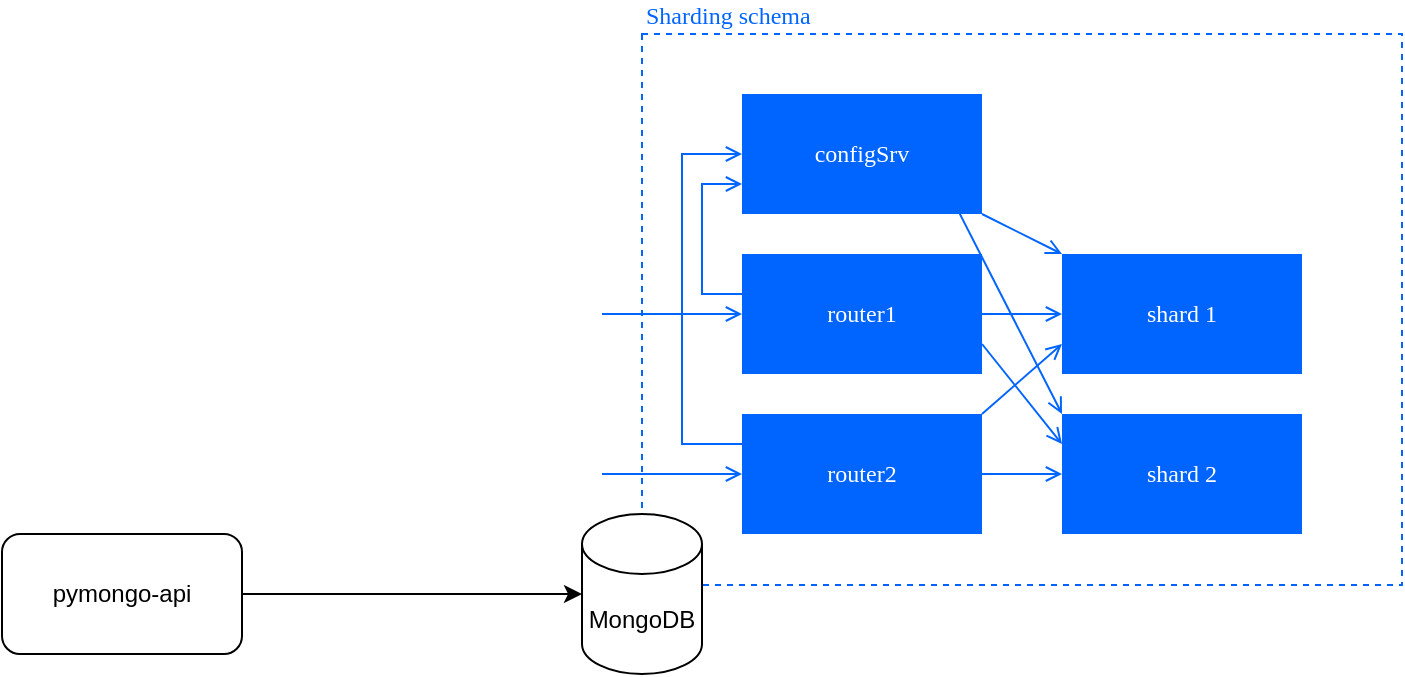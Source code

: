 <mxfile version="24.7.8" pages="5">
  <diagram name="v1" id="-H_mtQnk-PTXWXPvYvuk">
    <mxGraphModel dx="1036" dy="614" grid="1" gridSize="10" guides="1" tooltips="1" connect="1" arrows="1" fold="1" page="1" pageScale="1" pageWidth="1169" pageHeight="827" math="0" shadow="0">
      <root>
        <mxCell id="0" />
        <mxCell id="1" parent="0" />
        <mxCell id="y3wpBCKOa2n9Ip8kfd7Q-1" value="&lt;font face=&quot;SB Sans Interface&quot;&gt;&lt;span style=&quot;background-color: rgb(255, 255, 255);&quot;&gt;Sharding schema&lt;/span&gt;&lt;/font&gt;" style="dashed=1;strokeColor=#0065FF;fontColor=#0065FF;verticalAlign=bottom;labelPosition=center;verticalLabelPosition=top;align=left;textDirection=ltr;html=1;spacingBottom=0;labelBackgroundColor=none;whiteSpace=wrap;horizontal=1;fillColor=none;" parent="1" vertex="1">
          <mxGeometry x="480" y="230" width="380" height="275.5" as="geometry" />
        </mxCell>
        <mxCell id="zA23MoTUsTF4_91t8viU-2" value="MongoDB" style="shape=cylinder3;whiteSpace=wrap;html=1;boundedLbl=1;backgroundOutline=1;size=15;" parent="1" vertex="1">
          <mxGeometry x="450" y="470" width="60" height="80" as="geometry" />
        </mxCell>
        <mxCell id="zA23MoTUsTF4_91t8viU-3" value="pymongo-api" style="rounded=1;whiteSpace=wrap;html=1;" parent="1" vertex="1">
          <mxGeometry x="160" y="480" width="120" height="60" as="geometry" />
        </mxCell>
        <mxCell id="zA23MoTUsTF4_91t8viU-4" style="edgeStyle=orthogonalEdgeStyle;rounded=0;orthogonalLoop=1;jettySize=auto;html=1;exitX=1;exitY=0.5;exitDx=0;exitDy=0;entryX=0;entryY=0.5;entryDx=0;entryDy=0;entryPerimeter=0;" parent="1" source="zA23MoTUsTF4_91t8viU-3" target="zA23MoTUsTF4_91t8viU-2" edge="1">
          <mxGeometry relative="1" as="geometry" />
        </mxCell>
        <mxCell id="y3wpBCKOa2n9Ip8kfd7Q-2" value="router1" style="whiteSpace=wrap;html=1;fillColor=#0065FF;strokeColor=none;align=center;fontFamily=Verdana;fontColor=#FFFFFF;" parent="1" vertex="1">
          <mxGeometry x="530" y="340.0" width="120" height="60" as="geometry" />
        </mxCell>
        <mxCell id="y3wpBCKOa2n9Ip8kfd7Q-3" value="shard 1" style="whiteSpace=wrap;html=1;fillColor=#0065FF;strokeColor=none;align=center;fontFamily=Verdana;fontColor=#FFFFFF;" parent="1" vertex="1">
          <mxGeometry x="690" y="340.0" width="120" height="60" as="geometry" />
        </mxCell>
        <mxCell id="y3wpBCKOa2n9Ip8kfd7Q-4" value="shard 2" style="whiteSpace=wrap;html=1;fillColor=#0065FF;strokeColor=none;align=center;fontFamily=Verdana;fontColor=#FFFFFF;" parent="1" vertex="1">
          <mxGeometry x="690" y="420.0" width="120" height="60" as="geometry" />
        </mxCell>
        <mxCell id="HEt3_w_ztydparPrM4h4-1" value="router2" style="whiteSpace=wrap;html=1;fillColor=#0065FF;strokeColor=none;align=center;fontFamily=Verdana;fontColor=#FFFFFF;" parent="1" vertex="1">
          <mxGeometry x="530" y="420.0" width="120" height="60" as="geometry" />
        </mxCell>
        <mxCell id="lYQo0A4aweNb8Wv0_sfB-1" value="configSrv" style="whiteSpace=wrap;html=1;fillColor=#0065FF;strokeColor=none;align=center;fontFamily=Verdana;fontColor=#FFFFFF;" parent="1" vertex="1">
          <mxGeometry x="530" y="260.0" width="120" height="60" as="geometry" />
        </mxCell>
        <mxCell id="PfiLYB1cMwCoWjlO1-zL-1" value="" style="endArrow=open;html=1;rounded=0;endFill=0;strokeColor=#0065FF;exitX=1;exitY=0.5;exitDx=0;exitDy=0;" parent="1" source="y3wpBCKOa2n9Ip8kfd7Q-2" edge="1">
          <mxGeometry width="50" height="50" relative="1" as="geometry">
            <mxPoint x="660" y="369.5" as="sourcePoint" />
            <mxPoint x="690" y="370" as="targetPoint" />
          </mxGeometry>
        </mxCell>
        <mxCell id="PfiLYB1cMwCoWjlO1-zL-2" value="" style="endArrow=open;html=1;rounded=0;endFill=0;strokeColor=#0065FF;exitX=1;exitY=0.5;exitDx=0;exitDy=0;" parent="1" source="HEt3_w_ztydparPrM4h4-1" target="y3wpBCKOa2n9Ip8kfd7Q-4" edge="1">
          <mxGeometry width="50" height="50" relative="1" as="geometry">
            <mxPoint x="660" y="449.5" as="sourcePoint" />
            <mxPoint x="700" y="449.5" as="targetPoint" />
          </mxGeometry>
        </mxCell>
        <mxCell id="PfiLYB1cMwCoWjlO1-zL-4" value="" style="endArrow=open;html=1;rounded=0;endFill=0;strokeColor=#0065FF;exitX=1;exitY=0.75;exitDx=0;exitDy=0;entryX=0;entryY=0.25;entryDx=0;entryDy=0;" parent="1" source="y3wpBCKOa2n9Ip8kfd7Q-2" target="y3wpBCKOa2n9Ip8kfd7Q-4" edge="1">
          <mxGeometry width="50" height="50" relative="1" as="geometry">
            <mxPoint x="660" y="380" as="sourcePoint" />
            <mxPoint x="700" y="380" as="targetPoint" />
          </mxGeometry>
        </mxCell>
        <mxCell id="PfiLYB1cMwCoWjlO1-zL-5" value="" style="endArrow=open;html=1;rounded=0;endFill=0;strokeColor=#0065FF;exitX=1;exitY=0;exitDx=0;exitDy=0;entryX=0;entryY=0.75;entryDx=0;entryDy=0;" parent="1" source="HEt3_w_ztydparPrM4h4-1" target="y3wpBCKOa2n9Ip8kfd7Q-3" edge="1">
          <mxGeometry width="50" height="50" relative="1" as="geometry">
            <mxPoint x="660" y="460" as="sourcePoint" />
            <mxPoint x="700" y="460" as="targetPoint" />
          </mxGeometry>
        </mxCell>
        <mxCell id="SaDklzR-LaKdB3gNAOhN-1" value="" style="endArrow=open;html=1;rounded=0;endFill=0;strokeColor=#0065FF;" edge="1" parent="1" source="lYQo0A4aweNb8Wv0_sfB-1" target="y3wpBCKOa2n9Ip8kfd7Q-3">
          <mxGeometry width="50" height="50" relative="1" as="geometry">
            <mxPoint x="660" y="380" as="sourcePoint" />
            <mxPoint x="700" y="380" as="targetPoint" />
          </mxGeometry>
        </mxCell>
        <mxCell id="SaDklzR-LaKdB3gNAOhN-2" value="" style="endArrow=open;html=1;rounded=0;endFill=0;strokeColor=#0065FF;exitX=0.897;exitY=0.957;exitDx=0;exitDy=0;exitPerimeter=0;entryX=0;entryY=0;entryDx=0;entryDy=0;" edge="1" parent="1" source="lYQo0A4aweNb8Wv0_sfB-1" target="y3wpBCKOa2n9Ip8kfd7Q-4">
          <mxGeometry width="50" height="50" relative="1" as="geometry">
            <mxPoint x="660" y="330" as="sourcePoint" />
            <mxPoint x="700" y="350" as="targetPoint" />
          </mxGeometry>
        </mxCell>
        <mxCell id="SaDklzR-LaKdB3gNAOhN-3" value="" style="endArrow=open;html=1;rounded=0;endFill=0;strokeColor=#0065FF;edgeStyle=orthogonalEdgeStyle;entryX=0;entryY=0.75;entryDx=0;entryDy=0;" edge="1" parent="1" target="lYQo0A4aweNb8Wv0_sfB-1">
          <mxGeometry width="50" height="50" relative="1" as="geometry">
            <mxPoint x="530" y="360" as="sourcePoint" />
            <mxPoint x="700" y="430" as="targetPoint" />
            <Array as="points">
              <mxPoint x="530" y="360" />
              <mxPoint x="510" y="360" />
              <mxPoint x="510" y="305" />
            </Array>
          </mxGeometry>
        </mxCell>
        <mxCell id="SaDklzR-LaKdB3gNAOhN-4" value="" style="endArrow=open;html=1;rounded=0;endFill=0;strokeColor=#0065FF;edgeStyle=orthogonalEdgeStyle;exitX=1;exitY=0.25;exitDx=0;exitDy=0;" edge="1" parent="1" source="HEt3_w_ztydparPrM4h4-1" target="lYQo0A4aweNb8Wv0_sfB-1">
          <mxGeometry width="50" height="50" relative="1" as="geometry">
            <mxPoint x="600" y="350" as="sourcePoint" />
            <mxPoint x="600" y="330" as="targetPoint" />
            <Array as="points">
              <mxPoint x="500" y="435" />
              <mxPoint x="500" y="290" />
            </Array>
          </mxGeometry>
        </mxCell>
        <mxCell id="NWDEYjkdoPHAc5tF0mW8-1" value="" style="endArrow=open;html=1;rounded=0;endFill=0;strokeColor=#0065FF;" edge="1" parent="1" target="y3wpBCKOa2n9Ip8kfd7Q-2">
          <mxGeometry width="50" height="50" relative="1" as="geometry">
            <mxPoint x="460" y="370" as="sourcePoint" />
            <mxPoint x="700" y="350" as="targetPoint" />
          </mxGeometry>
        </mxCell>
        <mxCell id="NWDEYjkdoPHAc5tF0mW8-2" value="" style="endArrow=open;html=1;rounded=0;endFill=0;strokeColor=#0065FF;" edge="1" parent="1" target="HEt3_w_ztydparPrM4h4-1">
          <mxGeometry width="50" height="50" relative="1" as="geometry">
            <mxPoint x="460" y="450" as="sourcePoint" />
            <mxPoint x="540" y="380" as="targetPoint" />
          </mxGeometry>
        </mxCell>
      </root>
    </mxGraphModel>
  </diagram>
  <diagram name="v2" id="6BIMwEB7ALnjyIhYmbbs">
    <mxGraphModel dx="1036" dy="614" grid="1" gridSize="10" guides="1" tooltips="1" connect="1" arrows="1" fold="1" page="1" pageScale="1" pageWidth="1169" pageHeight="827" math="0" shadow="0">
      <root>
        <mxCell id="KkUCZj66kuQRymta3lRD-0" />
        <mxCell id="KkUCZj66kuQRymta3lRD-1" parent="KkUCZj66kuQRymta3lRD-0" />
        <mxCell id="KkUCZj66kuQRymta3lRD-2" value="&lt;font face=&quot;SB Sans Interface&quot;&gt;&lt;span style=&quot;background-color: rgb(255, 255, 255);&quot;&gt;Sharding schema&lt;/span&gt;&lt;/font&gt;" style="dashed=1;strokeColor=#0065FF;fontColor=#0065FF;verticalAlign=bottom;labelPosition=center;verticalLabelPosition=top;align=left;textDirection=ltr;html=1;spacingBottom=0;labelBackgroundColor=none;whiteSpace=wrap;horizontal=1;fillColor=none;" parent="KkUCZj66kuQRymta3lRD-1" vertex="1">
          <mxGeometry x="371" y="100" width="460" height="551" as="geometry" />
        </mxCell>
        <mxCell id="KkUCZj66kuQRymta3lRD-3" value="MongoDB" style="shape=cylinder3;whiteSpace=wrap;html=1;boundedLbl=1;backgroundOutline=1;size=15;" parent="KkUCZj66kuQRymta3lRD-1" vertex="1">
          <mxGeometry x="341" y="630" width="60" height="80" as="geometry" />
        </mxCell>
        <mxCell id="KkUCZj66kuQRymta3lRD-4" value="pymongo-api" style="rounded=1;whiteSpace=wrap;html=1;" parent="KkUCZj66kuQRymta3lRD-1" vertex="1">
          <mxGeometry x="70" y="640" width="120" height="60" as="geometry" />
        </mxCell>
        <mxCell id="KkUCZj66kuQRymta3lRD-5" style="edgeStyle=orthogonalEdgeStyle;rounded=0;orthogonalLoop=1;jettySize=auto;html=1;exitX=1;exitY=0.5;exitDx=0;exitDy=0;entryX=0;entryY=0.5;entryDx=0;entryDy=0;entryPerimeter=0;" parent="KkUCZj66kuQRymta3lRD-1" source="KkUCZj66kuQRymta3lRD-4" target="KkUCZj66kuQRymta3lRD-3" edge="1">
          <mxGeometry relative="1" as="geometry" />
        </mxCell>
        <mxCell id="KkUCZj66kuQRymta3lRD-6" value="router 1" style="whiteSpace=wrap;html=1;fillColor=#0065FF;strokeColor=none;align=center;fontFamily=Verdana;fontColor=#FFFFFF;" parent="KkUCZj66kuQRymta3lRD-1" vertex="1">
          <mxGeometry x="421" y="211.0" width="120" height="60" as="geometry" />
        </mxCell>
        <mxCell id="KkUCZj66kuQRymta3lRD-7" value="shard 1&lt;div&gt;PRIMARY&lt;/div&gt;" style="whiteSpace=wrap;html=1;fillColor=#0065FF;strokeColor=none;align=center;fontFamily=Verdana;fontColor=#FFFFFF;glass=0;" parent="KkUCZj66kuQRymta3lRD-1" vertex="1">
          <mxGeometry x="581" y="211.0" width="120" height="60" as="geometry" />
        </mxCell>
        <mxCell id="KkUCZj66kuQRymta3lRD-8" value="shard 2&lt;div&gt;PRIMARY&lt;/div&gt;" style="whiteSpace=wrap;html=1;fillColor=#0065FF;strokeColor=none;align=center;fontFamily=Verdana;fontColor=#FFFFFF;" parent="KkUCZj66kuQRymta3lRD-1" vertex="1">
          <mxGeometry x="581" y="425.0" width="120" height="60" as="geometry" />
        </mxCell>
        <mxCell id="JFGK2ZDn0mSpHjCyJaMy-0" value="shard 1&lt;div&gt;REPLICA 1&lt;/div&gt;" style="whiteSpace=wrap;html=1;fillColor=#0065FF;strokeColor=none;align=center;fontFamily=Verdana;fontColor=#FFFFFF;opacity=70;glass=1;" parent="KkUCZj66kuQRymta3lRD-1" vertex="1">
          <mxGeometry x="621" y="281.0" width="120" height="60" as="geometry" />
        </mxCell>
        <mxCell id="JFGK2ZDn0mSpHjCyJaMy-1" value="shard1&lt;div&gt;REPLICA 2&lt;/div&gt;" style="whiteSpace=wrap;html=1;fillColor=#0065FF;strokeColor=none;align=center;fontFamily=Verdana;fontColor=#FFFFFF;opacity=70;shadow=0;glass=1;" parent="KkUCZj66kuQRymta3lRD-1" vertex="1">
          <mxGeometry x="621" y="351.0" width="120" height="60" as="geometry" />
        </mxCell>
        <mxCell id="JFGK2ZDn0mSpHjCyJaMy-2" value="shard 2&lt;div&gt;REPLICA 1&lt;/div&gt;" style="whiteSpace=wrap;html=1;fillColor=#0065FF;strokeColor=none;align=center;fontFamily=Verdana;fontColor=#FFFFFF;glass=1;opacity=70;" parent="KkUCZj66kuQRymta3lRD-1" vertex="1">
          <mxGeometry x="621" y="501.0" width="120" height="60" as="geometry" />
        </mxCell>
        <mxCell id="JFGK2ZDn0mSpHjCyJaMy-3" value="shard 2&lt;div&gt;REPLICA 2&lt;/div&gt;" style="whiteSpace=wrap;html=1;fillColor=#0065FF;strokeColor=none;align=center;fontFamily=Verdana;fontColor=#FFFFFF;glass=1;opacity=70;" parent="KkUCZj66kuQRymta3lRD-1" vertex="1">
          <mxGeometry x="621" y="571" width="120" height="60" as="geometry" />
        </mxCell>
        <mxCell id="F_Vc197qd7synf75nofN-0" value="router 2" style="whiteSpace=wrap;html=1;fillColor=#0065FF;strokeColor=none;align=center;fontFamily=Verdana;fontColor=#FFFFFF;" parent="KkUCZj66kuQRymta3lRD-1" vertex="1">
          <mxGeometry x="421" y="425.0" width="120" height="60" as="geometry" />
        </mxCell>
        <mxCell id="Q0aEqzUMMBqGTGXhUdsX-0" value="configSrv" style="whiteSpace=wrap;html=1;fillColor=#0065FF;strokeColor=none;align=center;fontFamily=Verdana;fontColor=#FFFFFF;" parent="KkUCZj66kuQRymta3lRD-1" vertex="1">
          <mxGeometry x="421" y="120.0" width="120" height="60" as="geometry" />
        </mxCell>
        <mxCell id="2YcMpkqLygqiB8Q2SAde-0" value="" style="endArrow=open;html=1;rounded=0;endFill=0;strokeColor=#0065FF;" parent="KkUCZj66kuQRymta3lRD-1" source="KkUCZj66kuQRymta3lRD-6" target="KkUCZj66kuQRymta3lRD-7" edge="1">
          <mxGeometry width="50" height="50" relative="1" as="geometry">
            <mxPoint x="551" y="240.5" as="sourcePoint" />
            <mxPoint x="615" y="240.5" as="targetPoint" />
          </mxGeometry>
        </mxCell>
        <mxCell id="2YcMpkqLygqiB8Q2SAde-2" value="" style="endArrow=open;html=1;rounded=0;endFill=0;strokeColor=#0065FF;exitX=1;exitY=0.75;exitDx=0;exitDy=0;entryX=0;entryY=0.5;entryDx=0;entryDy=0;" parent="KkUCZj66kuQRymta3lRD-1" source="KkUCZj66kuQRymta3lRD-6" target="JFGK2ZDn0mSpHjCyJaMy-0" edge="1">
          <mxGeometry width="50" height="50" relative="1" as="geometry">
            <mxPoint x="551" y="251" as="sourcePoint" />
            <mxPoint x="591" y="251" as="targetPoint" />
          </mxGeometry>
        </mxCell>
        <mxCell id="2YcMpkqLygqiB8Q2SAde-3" value="" style="endArrow=open;html=1;rounded=0;endFill=0;strokeColor=#0065FF;exitX=0.937;exitY=1.007;exitDx=0;exitDy=0;exitPerimeter=0;entryX=0;entryY=0.5;entryDx=0;entryDy=0;" parent="KkUCZj66kuQRymta3lRD-1" source="KkUCZj66kuQRymta3lRD-6" target="JFGK2ZDn0mSpHjCyJaMy-1" edge="1">
          <mxGeometry width="50" height="50" relative="1" as="geometry">
            <mxPoint x="551" y="266" as="sourcePoint" />
            <mxPoint x="631" y="297" as="targetPoint" />
          </mxGeometry>
        </mxCell>
        <mxCell id="2YcMpkqLygqiB8Q2SAde-4" value="" style="endArrow=open;html=1;rounded=0;endFill=0;strokeColor=#0065FF;exitX=0.91;exitY=0.013;exitDx=0;exitDy=0;entryX=0;entryY=0.75;entryDx=0;entryDy=0;exitPerimeter=0;" parent="KkUCZj66kuQRymta3lRD-1" source="F_Vc197qd7synf75nofN-0" target="KkUCZj66kuQRymta3lRD-7" edge="1">
          <mxGeometry width="50" height="50" relative="1" as="geometry">
            <mxPoint x="551" y="251" as="sourcePoint" />
            <mxPoint x="591" y="251" as="targetPoint" />
          </mxGeometry>
        </mxCell>
        <mxCell id="2YcMpkqLygqiB8Q2SAde-5" value="" style="endArrow=open;html=1;rounded=0;endFill=0;strokeColor=#0065FF;exitX=1;exitY=0;exitDx=0;exitDy=0;entryX=0;entryY=0.75;entryDx=0;entryDy=0;" parent="KkUCZj66kuQRymta3lRD-1" source="F_Vc197qd7synf75nofN-0" target="JFGK2ZDn0mSpHjCyJaMy-0" edge="1">
          <mxGeometry width="50" height="50" relative="1" as="geometry">
            <mxPoint x="551" y="435" as="sourcePoint" />
            <mxPoint x="591" y="266" as="targetPoint" />
          </mxGeometry>
        </mxCell>
        <mxCell id="2YcMpkqLygqiB8Q2SAde-6" value="" style="endArrow=open;html=1;rounded=0;endFill=0;strokeColor=#0065FF;exitX=1;exitY=0.25;exitDx=0;exitDy=0;entryX=0;entryY=0.75;entryDx=0;entryDy=0;" parent="KkUCZj66kuQRymta3lRD-1" source="F_Vc197qd7synf75nofN-0" target="JFGK2ZDn0mSpHjCyJaMy-1" edge="1">
          <mxGeometry width="50" height="50" relative="1" as="geometry">
            <mxPoint x="551" y="450" as="sourcePoint" />
            <mxPoint x="631" y="336" as="targetPoint" />
          </mxGeometry>
        </mxCell>
        <mxCell id="2YcMpkqLygqiB8Q2SAde-7" value="" style="endArrow=open;html=1;rounded=0;endFill=0;strokeColor=#0065FF;exitX=1;exitY=0.5;exitDx=0;exitDy=0;entryX=0;entryY=0.5;entryDx=0;entryDy=0;" parent="KkUCZj66kuQRymta3lRD-1" source="F_Vc197qd7synf75nofN-0" target="KkUCZj66kuQRymta3lRD-8" edge="1">
          <mxGeometry width="50" height="50" relative="1" as="geometry">
            <mxPoint x="551" y="435" as="sourcePoint" />
            <mxPoint x="631" y="336" as="targetPoint" />
          </mxGeometry>
        </mxCell>
        <mxCell id="2YcMpkqLygqiB8Q2SAde-8" value="" style="endArrow=open;html=1;rounded=0;endFill=0;strokeColor=#0065FF;exitX=1;exitY=0.75;exitDx=0;exitDy=0;entryX=0;entryY=0.5;entryDx=0;entryDy=0;" parent="KkUCZj66kuQRymta3lRD-1" source="F_Vc197qd7synf75nofN-0" target="JFGK2ZDn0mSpHjCyJaMy-2" edge="1">
          <mxGeometry width="50" height="50" relative="1" as="geometry">
            <mxPoint x="551" y="465" as="sourcePoint" />
            <mxPoint x="591" y="465" as="targetPoint" />
          </mxGeometry>
        </mxCell>
        <mxCell id="2YcMpkqLygqiB8Q2SAde-9" value="" style="endArrow=open;html=1;rounded=0;endFill=0;strokeColor=#0065FF;exitX=0.89;exitY=0.987;exitDx=0;exitDy=0;entryX=0;entryY=0.5;entryDx=0;entryDy=0;exitPerimeter=0;" parent="KkUCZj66kuQRymta3lRD-1" source="F_Vc197qd7synf75nofN-0" target="JFGK2ZDn0mSpHjCyJaMy-3" edge="1">
          <mxGeometry width="50" height="50" relative="1" as="geometry">
            <mxPoint x="551" y="480" as="sourcePoint" />
            <mxPoint x="631" y="541" as="targetPoint" />
          </mxGeometry>
        </mxCell>
        <mxCell id="2YcMpkqLygqiB8Q2SAde-10" value="" style="endArrow=open;html=1;rounded=0;endFill=0;strokeColor=#0065FF;exitX=0.877;exitY=1.007;exitDx=0;exitDy=0;entryX=0;entryY=0.25;entryDx=0;entryDy=0;exitPerimeter=0;" parent="KkUCZj66kuQRymta3lRD-1" source="KkUCZj66kuQRymta3lRD-6" target="KkUCZj66kuQRymta3lRD-8" edge="1">
          <mxGeometry width="50" height="50" relative="1" as="geometry">
            <mxPoint x="543" y="281" as="sourcePoint" />
            <mxPoint x="631" y="391" as="targetPoint" />
          </mxGeometry>
        </mxCell>
        <mxCell id="2YcMpkqLygqiB8Q2SAde-11" value="" style="endArrow=open;html=1;rounded=0;endFill=0;strokeColor=#0065FF;exitX=0.75;exitY=1;exitDx=0;exitDy=0;entryX=0;entryY=0.25;entryDx=0;entryDy=0;" parent="KkUCZj66kuQRymta3lRD-1" source="KkUCZj66kuQRymta3lRD-6" target="JFGK2ZDn0mSpHjCyJaMy-3" edge="1">
          <mxGeometry width="50" height="50" relative="1" as="geometry">
            <mxPoint x="521" y="281" as="sourcePoint" />
            <mxPoint x="591" y="450" as="targetPoint" />
          </mxGeometry>
        </mxCell>
        <mxCell id="Ok9970I9abFW6hQB455--0" value="" style="endArrow=open;html=1;rounded=0;endFill=0;strokeColor=#0065FF;exitX=1;exitY=0;exitDx=0;exitDy=0;edgeStyle=orthogonalEdgeStyle;entryX=1;entryY=0.75;entryDx=0;entryDy=0;" edge="1" parent="KkUCZj66kuQRymta3lRD-1" source="Q0aEqzUMMBqGTGXhUdsX-0" target="JFGK2ZDn0mSpHjCyJaMy-3">
          <mxGeometry width="50" height="50" relative="1" as="geometry">
            <mxPoint x="551" y="251" as="sourcePoint" />
            <mxPoint x="591" y="251" as="targetPoint" />
            <Array as="points">
              <mxPoint x="820" y="120" />
              <mxPoint x="820" y="616" />
            </Array>
          </mxGeometry>
        </mxCell>
        <mxCell id="Ok9970I9abFW6hQB455--1" value="" style="endArrow=open;html=1;rounded=0;endFill=0;strokeColor=#0065FF;edgeStyle=orthogonalEdgeStyle;" edge="1" parent="KkUCZj66kuQRymta3lRD-1" source="Q0aEqzUMMBqGTGXhUdsX-0" target="JFGK2ZDn0mSpHjCyJaMy-2">
          <mxGeometry width="50" height="50" relative="1" as="geometry">
            <mxPoint x="551" y="145" as="sourcePoint" />
            <mxPoint x="740" y="600" as="targetPoint" />
            <Array as="points">
              <mxPoint x="810" y="130" />
              <mxPoint x="810" y="530" />
            </Array>
          </mxGeometry>
        </mxCell>
        <mxCell id="Ok9970I9abFW6hQB455--2" value="" style="endArrow=open;html=1;rounded=0;endFill=0;strokeColor=#0065FF;edgeStyle=orthogonalEdgeStyle;" edge="1" parent="KkUCZj66kuQRymta3lRD-1" source="Q0aEqzUMMBqGTGXhUdsX-0" target="KkUCZj66kuQRymta3lRD-8">
          <mxGeometry width="50" height="50" relative="1" as="geometry">
            <mxPoint x="551" y="155" as="sourcePoint" />
            <mxPoint x="750" y="610" as="targetPoint" />
            <Array as="points">
              <mxPoint x="800" y="140" />
              <mxPoint x="800" y="455" />
            </Array>
          </mxGeometry>
        </mxCell>
        <mxCell id="Ok9970I9abFW6hQB455--3" value="" style="endArrow=open;html=1;rounded=0;endFill=0;strokeColor=#0065FF;edgeStyle=orthogonalEdgeStyle;" edge="1" parent="KkUCZj66kuQRymta3lRD-1" source="Q0aEqzUMMBqGTGXhUdsX-0" target="JFGK2ZDn0mSpHjCyJaMy-1">
          <mxGeometry width="50" height="50" relative="1" as="geometry">
            <mxPoint x="551" y="165" as="sourcePoint" />
            <mxPoint x="711" y="465" as="targetPoint" />
            <Array as="points">
              <mxPoint x="790" y="150" />
              <mxPoint x="790" y="381" />
            </Array>
          </mxGeometry>
        </mxCell>
        <mxCell id="Ok9970I9abFW6hQB455--4" value="" style="endArrow=open;html=1;rounded=0;endFill=0;strokeColor=#0065FF;edgeStyle=orthogonalEdgeStyle;" edge="1" parent="KkUCZj66kuQRymta3lRD-1" source="Q0aEqzUMMBqGTGXhUdsX-0" target="JFGK2ZDn0mSpHjCyJaMy-0">
          <mxGeometry width="50" height="50" relative="1" as="geometry">
            <mxPoint x="551" y="175" as="sourcePoint" />
            <mxPoint x="751" y="391" as="targetPoint" />
            <Array as="points">
              <mxPoint x="780" y="160" />
              <mxPoint x="780" y="310" />
            </Array>
          </mxGeometry>
        </mxCell>
        <mxCell id="Ok9970I9abFW6hQB455--5" value="" style="endArrow=open;html=1;rounded=0;endFill=0;strokeColor=#0065FF;edgeStyle=orthogonalEdgeStyle;" edge="1" parent="KkUCZj66kuQRymta3lRD-1" source="Q0aEqzUMMBqGTGXhUdsX-0" target="KkUCZj66kuQRymta3lRD-7">
          <mxGeometry width="50" height="50" relative="1" as="geometry">
            <mxPoint x="551" y="185" as="sourcePoint" />
            <mxPoint x="751" y="320" as="targetPoint" />
            <Array as="points">
              <mxPoint x="770" y="170" />
              <mxPoint x="770" y="241" />
            </Array>
          </mxGeometry>
        </mxCell>
        <mxCell id="Ok9970I9abFW6hQB455--6" value="" style="endArrow=open;html=1;rounded=0;endFill=0;strokeColor=#0065FF;edgeStyle=orthogonalEdgeStyle;exitX=0;exitY=0.25;exitDx=0;exitDy=0;" edge="1" parent="KkUCZj66kuQRymta3lRD-1" source="KkUCZj66kuQRymta3lRD-6" target="Q0aEqzUMMBqGTGXhUdsX-0">
          <mxGeometry width="50" height="50" relative="1" as="geometry">
            <mxPoint x="551" y="251" as="sourcePoint" />
            <mxPoint x="591" y="251" as="targetPoint" />
            <Array as="points">
              <mxPoint x="400" y="226" />
              <mxPoint x="400" y="150" />
            </Array>
          </mxGeometry>
        </mxCell>
        <mxCell id="Ok9970I9abFW6hQB455--7" value="" style="endArrow=open;html=1;rounded=0;endFill=0;strokeColor=#0065FF;edgeStyle=orthogonalEdgeStyle;exitX=0;exitY=0.25;exitDx=0;exitDy=0;" edge="1" parent="KkUCZj66kuQRymta3lRD-1" source="F_Vc197qd7synf75nofN-0" target="Q0aEqzUMMBqGTGXhUdsX-0">
          <mxGeometry width="50" height="50" relative="1" as="geometry">
            <mxPoint x="431" y="251" as="sourcePoint" />
            <mxPoint x="431" y="160" as="targetPoint" />
            <Array as="points">
              <mxPoint x="390" y="440" />
              <mxPoint x="390" y="140" />
            </Array>
          </mxGeometry>
        </mxCell>
        <mxCell id="Ok9970I9abFW6hQB455--8" value="" style="endArrow=open;html=1;rounded=0;endFill=0;strokeColor=#0065FF;" edge="1" parent="KkUCZj66kuQRymta3lRD-1">
          <mxGeometry width="50" height="50" relative="1" as="geometry">
            <mxPoint x="350" y="241" as="sourcePoint" />
            <mxPoint x="421" y="240.5" as="targetPoint" />
          </mxGeometry>
        </mxCell>
        <mxCell id="Ok9970I9abFW6hQB455--9" value="" style="endArrow=open;html=1;rounded=0;endFill=0;strokeColor=#0065FF;" edge="1" parent="KkUCZj66kuQRymta3lRD-1" target="F_Vc197qd7synf75nofN-0">
          <mxGeometry width="50" height="50" relative="1" as="geometry">
            <mxPoint x="350" y="455" as="sourcePoint" />
            <mxPoint x="431" y="250.5" as="targetPoint" />
          </mxGeometry>
        </mxCell>
      </root>
    </mxGraphModel>
  </diagram>
  <diagram id="ap9yKaVxoTylXyD58KL3" name="v3">
    <mxGraphModel dx="1219" dy="722" grid="1" gridSize="10" guides="1" tooltips="1" connect="1" arrows="1" fold="1" page="1" pageScale="1" pageWidth="827" pageHeight="1169" math="0" shadow="0">
      <root>
        <mxCell id="0" />
        <mxCell id="1" parent="0" />
        <mxCell id="qpMjUN0GKe4NXE2g4PL8-1" value="&lt;font face=&quot;SB Sans Interface&quot;&gt;Cache&lt;/font&gt;" style="dashed=1;strokeColor=#FF4517;fontColor=#FF4517;verticalAlign=bottom;labelPosition=center;verticalLabelPosition=top;align=left;textDirection=ltr;html=1;whiteSpace=wrap;spacingTop=0;spacing=2;spacingBottom=0;fillColor=none;" parent="1" vertex="1">
          <mxGeometry x="250" y="90" width="330" height="470" as="geometry" />
        </mxCell>
        <mxCell id="qpMjUN0GKe4NXE2g4PL8-2" value="&lt;font face=&quot;SB Sans Interface&quot;&gt;&lt;span style=&quot;background-color: rgb(255, 255, 255);&quot;&gt;Sharding&lt;/span&gt;&lt;/font&gt;" style="dashed=1;strokeColor=#0065FF;fontColor=#0065FF;verticalAlign=bottom;labelPosition=center;verticalLabelPosition=top;align=left;textDirection=ltr;html=1;spacingBottom=0;labelBackgroundColor=none;whiteSpace=wrap;horizontal=1;fillColor=none;" parent="1" vertex="1">
          <mxGeometry x="601" y="90" width="460" height="551" as="geometry" />
        </mxCell>
        <mxCell id="qpMjUN0GKe4NXE2g4PL8-3" value="MongoDB" style="shape=cylinder3;whiteSpace=wrap;html=1;boundedLbl=1;backgroundOutline=1;size=15;" parent="1" vertex="1">
          <mxGeometry x="571" y="620" width="60" height="80" as="geometry" />
        </mxCell>
        <mxCell id="qpMjUN0GKe4NXE2g4PL8-4" value="" style="edgeStyle=orthogonalEdgeStyle;rounded=0;orthogonalLoop=1;jettySize=auto;html=1;exitX=1;exitY=0.25;exitDx=0;exitDy=0;" parent="1" source="qpMjUN0GKe4NXE2g4PL8-5" target="qpMjUN0GKe4NXE2g4PL8-27" edge="1">
          <mxGeometry relative="1" as="geometry" />
        </mxCell>
        <mxCell id="qpMjUN0GKe4NXE2g4PL8-5" value="pymongo-api" style="rounded=1;whiteSpace=wrap;html=1;" parent="1" vertex="1">
          <mxGeometry x="60" y="630" width="120" height="60" as="geometry" />
        </mxCell>
        <mxCell id="qpMjUN0GKe4NXE2g4PL8-6" style="edgeStyle=orthogonalEdgeStyle;rounded=0;orthogonalLoop=1;jettySize=auto;html=1;exitX=1;exitY=0.5;exitDx=0;exitDy=0;entryX=0;entryY=0.5;entryDx=0;entryDy=0;entryPerimeter=0;" parent="1" source="qpMjUN0GKe4NXE2g4PL8-5" target="qpMjUN0GKe4NXE2g4PL8-3" edge="1">
          <mxGeometry relative="1" as="geometry" />
        </mxCell>
        <mxCell id="qpMjUN0GKe4NXE2g4PL8-7" value="router 1" style="whiteSpace=wrap;html=1;fillColor=#0065FF;strokeColor=none;align=center;fontFamily=Verdana;fontColor=#FFFFFF;" parent="1" vertex="1">
          <mxGeometry x="651" y="201.0" width="120" height="60" as="geometry" />
        </mxCell>
        <mxCell id="qpMjUN0GKe4NXE2g4PL8-8" value="shard 1&lt;div&gt;PRIMARY&lt;/div&gt;" style="whiteSpace=wrap;html=1;fillColor=#0065FF;strokeColor=none;align=center;fontFamily=Verdana;fontColor=#FFFFFF;glass=0;" parent="1" vertex="1">
          <mxGeometry x="811" y="201.0" width="120" height="60" as="geometry" />
        </mxCell>
        <mxCell id="qpMjUN0GKe4NXE2g4PL8-9" value="shard 2&lt;div&gt;PRIMARY&lt;/div&gt;" style="whiteSpace=wrap;html=1;fillColor=#0065FF;strokeColor=none;align=center;fontFamily=Verdana;fontColor=#FFFFFF;" parent="1" vertex="1">
          <mxGeometry x="811" y="415.0" width="120" height="60" as="geometry" />
        </mxCell>
        <mxCell id="qpMjUN0GKe4NXE2g4PL8-10" value="shard 1&lt;div&gt;REPLICA 1&lt;/div&gt;" style="whiteSpace=wrap;html=1;fillColor=#0065FF;strokeColor=none;align=center;fontFamily=Verdana;fontColor=#FFFFFF;opacity=70;glass=1;" parent="1" vertex="1">
          <mxGeometry x="851" y="271.0" width="120" height="60" as="geometry" />
        </mxCell>
        <mxCell id="qpMjUN0GKe4NXE2g4PL8-11" value="shard 1&lt;div&gt;REPLICA 2&lt;/div&gt;" style="whiteSpace=wrap;html=1;fillColor=#0065FF;strokeColor=none;align=center;fontFamily=Verdana;fontColor=#FFFFFF;opacity=70;shadow=0;glass=1;" parent="1" vertex="1">
          <mxGeometry x="851" y="341.0" width="120" height="60" as="geometry" />
        </mxCell>
        <mxCell id="qpMjUN0GKe4NXE2g4PL8-12" value="shard 2&lt;div&gt;REPLICA 1&lt;/div&gt;" style="whiteSpace=wrap;html=1;fillColor=#0065FF;strokeColor=none;align=center;fontFamily=Verdana;fontColor=#FFFFFF;glass=1;opacity=70;" parent="1" vertex="1">
          <mxGeometry x="851" y="491.0" width="120" height="60" as="geometry" />
        </mxCell>
        <mxCell id="qpMjUN0GKe4NXE2g4PL8-13" value="shard 2&lt;div&gt;REPLICA 2&lt;/div&gt;" style="whiteSpace=wrap;html=1;fillColor=#0065FF;strokeColor=none;align=center;fontFamily=Verdana;fontColor=#FFFFFF;glass=1;opacity=70;" parent="1" vertex="1">
          <mxGeometry x="851" y="561" width="120" height="60" as="geometry" />
        </mxCell>
        <mxCell id="qpMjUN0GKe4NXE2g4PL8-14" value="router 2" style="whiteSpace=wrap;html=1;fillColor=#0065FF;strokeColor=none;align=center;fontFamily=Verdana;fontColor=#FFFFFF;" parent="1" vertex="1">
          <mxGeometry x="651" y="415.0" width="120" height="60" as="geometry" />
        </mxCell>
        <mxCell id="qpMjUN0GKe4NXE2g4PL8-15" value="configSvr" style="whiteSpace=wrap;html=1;fillColor=#0065FF;strokeColor=none;align=center;fontFamily=Verdana;fontColor=#FFFFFF;" parent="1" vertex="1">
          <mxGeometry x="651" y="110.0" width="120" height="60" as="geometry" />
        </mxCell>
        <mxCell id="qpMjUN0GKe4NXE2g4PL8-16" value="" style="endArrow=open;html=1;rounded=0;endFill=0;strokeColor=#0065FF;exitX=1;exitY=0;exitDx=0;exitDy=0;edgeStyle=orthogonalEdgeStyle;" parent="1" source="qpMjUN0GKe4NXE2g4PL8-15" target="qpMjUN0GKe4NXE2g4PL8-13" edge="1">
          <mxGeometry width="50" height="50" relative="1" as="geometry">
            <mxPoint x="781" y="230.5" as="sourcePoint" />
            <mxPoint x="845" y="230.5" as="targetPoint" />
            <Array as="points">
              <mxPoint x="1050" y="110" />
              <mxPoint x="1050" y="591" />
            </Array>
          </mxGeometry>
        </mxCell>
        <mxCell id="qpMjUN0GKe4NXE2g4PL8-17" value="" style="endArrow=open;html=1;rounded=0;endFill=0;strokeColor=#0065FF;exitX=1;exitY=0.75;exitDx=0;exitDy=0;entryX=0;entryY=0.5;entryDx=0;entryDy=0;" parent="1" source="qpMjUN0GKe4NXE2g4PL8-7" target="qpMjUN0GKe4NXE2g4PL8-10" edge="1">
          <mxGeometry width="50" height="50" relative="1" as="geometry">
            <mxPoint x="781" y="241" as="sourcePoint" />
            <mxPoint x="821" y="241" as="targetPoint" />
          </mxGeometry>
        </mxCell>
        <mxCell id="qpMjUN0GKe4NXE2g4PL8-18" value="" style="endArrow=open;html=1;rounded=0;endFill=0;strokeColor=#0065FF;exitX=0.937;exitY=1.007;exitDx=0;exitDy=0;exitPerimeter=0;entryX=0;entryY=0.5;entryDx=0;entryDy=0;" parent="1" source="qpMjUN0GKe4NXE2g4PL8-7" target="qpMjUN0GKe4NXE2g4PL8-11" edge="1">
          <mxGeometry width="50" height="50" relative="1" as="geometry">
            <mxPoint x="781" y="256" as="sourcePoint" />
            <mxPoint x="861" y="287" as="targetPoint" />
          </mxGeometry>
        </mxCell>
        <mxCell id="qpMjUN0GKe4NXE2g4PL8-19" value="" style="endArrow=open;html=1;rounded=0;endFill=0;strokeColor=#0065FF;exitX=0.91;exitY=0.013;exitDx=0;exitDy=0;entryX=0;entryY=0.75;entryDx=0;entryDy=0;exitPerimeter=0;" parent="1" source="qpMjUN0GKe4NXE2g4PL8-14" target="qpMjUN0GKe4NXE2g4PL8-8" edge="1">
          <mxGeometry width="50" height="50" relative="1" as="geometry">
            <mxPoint x="781" y="241" as="sourcePoint" />
            <mxPoint x="821" y="241" as="targetPoint" />
          </mxGeometry>
        </mxCell>
        <mxCell id="qpMjUN0GKe4NXE2g4PL8-20" value="" style="endArrow=open;html=1;rounded=0;endFill=0;strokeColor=#0065FF;exitX=1;exitY=0;exitDx=0;exitDy=0;entryX=0;entryY=0.75;entryDx=0;entryDy=0;" parent="1" source="qpMjUN0GKe4NXE2g4PL8-14" target="qpMjUN0GKe4NXE2g4PL8-10" edge="1">
          <mxGeometry width="50" height="50" relative="1" as="geometry">
            <mxPoint x="781" y="425" as="sourcePoint" />
            <mxPoint x="821" y="256" as="targetPoint" />
          </mxGeometry>
        </mxCell>
        <mxCell id="qpMjUN0GKe4NXE2g4PL8-21" value="" style="endArrow=open;html=1;rounded=0;endFill=0;strokeColor=#0065FF;exitX=1;exitY=0.25;exitDx=0;exitDy=0;entryX=0;entryY=0.75;entryDx=0;entryDy=0;" parent="1" source="qpMjUN0GKe4NXE2g4PL8-14" target="qpMjUN0GKe4NXE2g4PL8-11" edge="1">
          <mxGeometry width="50" height="50" relative="1" as="geometry">
            <mxPoint x="781" y="440" as="sourcePoint" />
            <mxPoint x="861" y="326" as="targetPoint" />
          </mxGeometry>
        </mxCell>
        <mxCell id="qpMjUN0GKe4NXE2g4PL8-22" value="" style="endArrow=open;html=1;rounded=0;endFill=0;strokeColor=#0065FF;exitX=1;exitY=0.5;exitDx=0;exitDy=0;entryX=0;entryY=0.5;entryDx=0;entryDy=0;" parent="1" source="qpMjUN0GKe4NXE2g4PL8-14" target="qpMjUN0GKe4NXE2g4PL8-9" edge="1">
          <mxGeometry width="50" height="50" relative="1" as="geometry">
            <mxPoint x="781" y="425" as="sourcePoint" />
            <mxPoint x="861" y="326" as="targetPoint" />
          </mxGeometry>
        </mxCell>
        <mxCell id="qpMjUN0GKe4NXE2g4PL8-23" value="" style="endArrow=open;html=1;rounded=0;endFill=0;strokeColor=#0065FF;exitX=1;exitY=0.75;exitDx=0;exitDy=0;entryX=0;entryY=0.5;entryDx=0;entryDy=0;" parent="1" source="qpMjUN0GKe4NXE2g4PL8-14" target="qpMjUN0GKe4NXE2g4PL8-12" edge="1">
          <mxGeometry width="50" height="50" relative="1" as="geometry">
            <mxPoint x="781" y="455" as="sourcePoint" />
            <mxPoint x="821" y="455" as="targetPoint" />
          </mxGeometry>
        </mxCell>
        <mxCell id="qpMjUN0GKe4NXE2g4PL8-24" value="" style="endArrow=open;html=1;rounded=0;endFill=0;strokeColor=#0065FF;exitX=0.89;exitY=0.987;exitDx=0;exitDy=0;entryX=0;entryY=0.5;entryDx=0;entryDy=0;exitPerimeter=0;" parent="1" source="qpMjUN0GKe4NXE2g4PL8-14" target="qpMjUN0GKe4NXE2g4PL8-13" edge="1">
          <mxGeometry width="50" height="50" relative="1" as="geometry">
            <mxPoint x="781" y="470" as="sourcePoint" />
            <mxPoint x="861" y="531" as="targetPoint" />
          </mxGeometry>
        </mxCell>
        <mxCell id="qpMjUN0GKe4NXE2g4PL8-25" value="" style="endArrow=open;html=1;rounded=0;endFill=0;strokeColor=#0065FF;exitX=0.877;exitY=1.007;exitDx=0;exitDy=0;entryX=0;entryY=0.25;entryDx=0;entryDy=0;exitPerimeter=0;" parent="1" source="qpMjUN0GKe4NXE2g4PL8-7" target="qpMjUN0GKe4NXE2g4PL8-9" edge="1">
          <mxGeometry width="50" height="50" relative="1" as="geometry">
            <mxPoint x="773" y="271" as="sourcePoint" />
            <mxPoint x="861" y="381" as="targetPoint" />
          </mxGeometry>
        </mxCell>
        <mxCell id="qpMjUN0GKe4NXE2g4PL8-26" value="" style="endArrow=open;html=1;rounded=0;endFill=0;strokeColor=#0065FF;exitX=0.75;exitY=1;exitDx=0;exitDy=0;entryX=0;entryY=0.25;entryDx=0;entryDy=0;" parent="1" source="qpMjUN0GKe4NXE2g4PL8-7" target="qpMjUN0GKe4NXE2g4PL8-13" edge="1">
          <mxGeometry width="50" height="50" relative="1" as="geometry">
            <mxPoint x="751" y="271" as="sourcePoint" />
            <mxPoint x="821" y="440" as="targetPoint" />
          </mxGeometry>
        </mxCell>
        <mxCell id="qpMjUN0GKe4NXE2g4PL8-27" value="Redis" style="shape=cylinder3;whiteSpace=wrap;html=1;boundedLbl=1;backgroundOutline=1;size=15;" parent="1" vertex="1">
          <mxGeometry x="210" y="520" width="60" height="80" as="geometry" />
        </mxCell>
        <mxCell id="qpMjUN0GKe4NXE2g4PL8-28" value="&lt;span&gt;&lt;/span&gt;&lt;span style=&quot;&quot;&gt;&lt;font face=&quot;SB Sans Interface&quot;&gt;MASTER 1&lt;/font&gt;&lt;/span&gt;" style="whiteSpace=wrap;html=1;fillColor=#FF4517;strokeColor=none;align=center;fontFamily=Verdana;fontColor=#FFFFFF;" parent="1" vertex="1">
          <mxGeometry x="290" y="460" width="120" height="60" as="geometry" />
        </mxCell>
        <mxCell id="qpMjUN0GKe4NXE2g4PL8-29" value="&lt;span&gt;&lt;/span&gt;&lt;span style=&quot;&quot;&gt;&lt;font face=&quot;SB Sans Interface&quot;&gt;MASTER 2&lt;/font&gt;&lt;/span&gt;" style="whiteSpace=wrap;html=1;fillColor=#FF4517;strokeColor=none;align=center;fontFamily=Verdana;fontColor=#FFFFFF;" parent="1" vertex="1">
          <mxGeometry x="290" y="380" width="120" height="60" as="geometry" />
        </mxCell>
        <mxCell id="qpMjUN0GKe4NXE2g4PL8-30" value="&lt;span&gt;&lt;/span&gt;&lt;span style=&quot;&quot;&gt;&lt;font face=&quot;SB Sans Interface&quot;&gt;MASTER 3&lt;/font&gt;&lt;/span&gt;" style="whiteSpace=wrap;html=1;fillColor=#FF4517;strokeColor=none;align=center;fontFamily=Verdana;fontColor=#FFFFFF;" parent="1" vertex="1">
          <mxGeometry x="290" y="300" width="120" height="60" as="geometry" />
        </mxCell>
        <mxCell id="qpMjUN0GKe4NXE2g4PL8-31" value="&lt;span&gt;&lt;/span&gt;&lt;span style=&quot;&quot;&gt;&lt;font face=&quot;SB Sans Interface&quot;&gt;SLAVE 3&lt;/font&gt;&lt;/span&gt;" style="whiteSpace=wrap;html=1;fillColor=#FF4517;strokeColor=none;align=center;fontFamily=Verdana;fontColor=#FFFFFF;opacity=70;glass=1;" parent="1" vertex="1">
          <mxGeometry x="440" y="300" width="120" height="60" as="geometry" />
        </mxCell>
        <mxCell id="qpMjUN0GKe4NXE2g4PL8-32" value="&lt;span&gt;&lt;/span&gt;&lt;span style=&quot;&quot;&gt;&lt;font face=&quot;SB Sans Interface&quot;&gt;SLAVE 2&lt;/font&gt;&lt;/span&gt;" style="whiteSpace=wrap;html=1;fillColor=#FF4517;strokeColor=none;align=center;fontFamily=Verdana;fontColor=#FFFFFF;opacity=70;glass=1;" parent="1" vertex="1">
          <mxGeometry x="440" y="380" width="120" height="60" as="geometry" />
        </mxCell>
        <mxCell id="qpMjUN0GKe4NXE2g4PL8-33" value="&lt;span&gt;&lt;/span&gt;&lt;span style=&quot;&quot;&gt;&lt;font face=&quot;SB Sans Interface&quot;&gt;SLAVE 1&lt;/font&gt;&lt;/span&gt;" style="whiteSpace=wrap;html=1;fillColor=#FF4517;strokeColor=none;align=center;fontFamily=Verdana;fontColor=#FFFFFF;opacity=70;glass=1;" parent="1" vertex="1">
          <mxGeometry x="440" y="460" width="120" height="60" as="geometry" />
        </mxCell>
        <mxCell id="qpMjUN0GKe4NXE2g4PL8-34" value="" style="endArrow=open;html=1;rounded=0;endFill=0;strokeColor=#FF4517;entryX=0;entryY=0.5;entryDx=0;entryDy=0;" parent="1" source="qpMjUN0GKe4NXE2g4PL8-30" target="qpMjUN0GKe4NXE2g4PL8-31" edge="1">
          <mxGeometry width="50" height="50" relative="1" as="geometry">
            <mxPoint x="410" y="341" as="sourcePoint" />
            <mxPoint x="474" y="341" as="targetPoint" />
          </mxGeometry>
        </mxCell>
        <mxCell id="qpMjUN0GKe4NXE2g4PL8-35" value="" style="endArrow=open;html=1;rounded=0;endFill=0;strokeColor=#FF4517;entryX=0;entryY=0.5;entryDx=0;entryDy=0;exitX=1;exitY=0.5;exitDx=0;exitDy=0;" parent="1" source="qpMjUN0GKe4NXE2g4PL8-29" target="qpMjUN0GKe4NXE2g4PL8-32" edge="1">
          <mxGeometry width="50" height="50" relative="1" as="geometry">
            <mxPoint x="420" y="340" as="sourcePoint" />
            <mxPoint x="450" y="340" as="targetPoint" />
          </mxGeometry>
        </mxCell>
        <mxCell id="qpMjUN0GKe4NXE2g4PL8-36" value="" style="endArrow=open;html=1;rounded=0;endFill=0;strokeColor=#FF4517;entryX=0;entryY=0.5;entryDx=0;entryDy=0;exitX=1;exitY=0.5;exitDx=0;exitDy=0;" parent="1" source="qpMjUN0GKe4NXE2g4PL8-28" target="qpMjUN0GKe4NXE2g4PL8-33" edge="1">
          <mxGeometry width="50" height="50" relative="1" as="geometry">
            <mxPoint x="420" y="420" as="sourcePoint" />
            <mxPoint x="450" y="420" as="targetPoint" />
          </mxGeometry>
        </mxCell>
        <mxCell id="qpMjUN0GKe4NXE2g4PL8-37" value="" style="endArrow=open;html=1;rounded=0;endFill=0;strokeColor=#FF4517;entryX=0;entryY=0.75;entryDx=0;entryDy=0;exitX=1;exitY=0.25;exitDx=0;exitDy=0;" parent="1" source="qpMjUN0GKe4NXE2g4PL8-28" target="qpMjUN0GKe4NXE2g4PL8-32" edge="1">
          <mxGeometry width="50" height="50" relative="1" as="geometry">
            <mxPoint x="420" y="500" as="sourcePoint" />
            <mxPoint x="450" y="500" as="targetPoint" />
          </mxGeometry>
        </mxCell>
        <mxCell id="qpMjUN0GKe4NXE2g4PL8-38" value="" style="endArrow=open;html=1;rounded=0;endFill=0;strokeColor=#FF4517;entryX=0;entryY=1;entryDx=0;entryDy=0;exitX=1;exitY=0;exitDx=0;exitDy=0;" parent="1" source="qpMjUN0GKe4NXE2g4PL8-28" target="qpMjUN0GKe4NXE2g4PL8-31" edge="1">
          <mxGeometry width="50" height="50" relative="1" as="geometry">
            <mxPoint x="420" y="485" as="sourcePoint" />
            <mxPoint x="450" y="435" as="targetPoint" />
          </mxGeometry>
        </mxCell>
        <mxCell id="qpMjUN0GKe4NXE2g4PL8-39" value="" style="endArrow=open;html=1;rounded=0;endFill=0;strokeColor=#FF4517;entryX=0;entryY=0.25;entryDx=0;entryDy=0;exitX=1;exitY=0.75;exitDx=0;exitDy=0;" parent="1" source="qpMjUN0GKe4NXE2g4PL8-30" target="qpMjUN0GKe4NXE2g4PL8-32" edge="1">
          <mxGeometry width="50" height="50" relative="1" as="geometry">
            <mxPoint x="420" y="340" as="sourcePoint" />
            <mxPoint x="450" y="340" as="targetPoint" />
          </mxGeometry>
        </mxCell>
        <mxCell id="qpMjUN0GKe4NXE2g4PL8-40" value="" style="endArrow=open;html=1;rounded=0;endFill=0;strokeColor=#FF4517;entryX=0;entryY=0.75;entryDx=0;entryDy=0;exitX=1;exitY=0;exitDx=0;exitDy=0;" parent="1" source="qpMjUN0GKe4NXE2g4PL8-29" target="qpMjUN0GKe4NXE2g4PL8-31" edge="1">
          <mxGeometry width="50" height="50" relative="1" as="geometry">
            <mxPoint x="420" y="355" as="sourcePoint" />
            <mxPoint x="450" y="405" as="targetPoint" />
          </mxGeometry>
        </mxCell>
        <mxCell id="qpMjUN0GKe4NXE2g4PL8-41" value="" style="endArrow=open;html=1;rounded=0;endFill=0;strokeColor=#FF4517;entryX=0;entryY=0.25;entryDx=0;entryDy=0;exitX=1;exitY=0.75;exitDx=0;exitDy=0;" parent="1" source="qpMjUN0GKe4NXE2g4PL8-29" target="qpMjUN0GKe4NXE2g4PL8-33" edge="1">
          <mxGeometry width="50" height="50" relative="1" as="geometry">
            <mxPoint x="420" y="390" as="sourcePoint" />
            <mxPoint x="450" y="355" as="targetPoint" />
          </mxGeometry>
        </mxCell>
        <mxCell id="qpMjUN0GKe4NXE2g4PL8-42" value="" style="endArrow=open;html=1;rounded=0;endFill=0;strokeColor=#FF4517;entryX=0;entryY=0;entryDx=0;entryDy=0;exitX=1;exitY=1;exitDx=0;exitDy=0;" parent="1" source="qpMjUN0GKe4NXE2g4PL8-30" target="qpMjUN0GKe4NXE2g4PL8-33" edge="1">
          <mxGeometry width="50" height="50" relative="1" as="geometry">
            <mxPoint x="430" y="400" as="sourcePoint" />
            <mxPoint x="460" y="365" as="targetPoint" />
          </mxGeometry>
        </mxCell>
        <mxCell id="tXTlpbdppXyo4pOAYIU9-1" value="" style="endArrow=open;html=1;rounded=0;endFill=0;strokeColor=#0065FF;" edge="1" parent="1" target="qpMjUN0GKe4NXE2g4PL8-7">
          <mxGeometry width="50" height="50" relative="1" as="geometry">
            <mxPoint x="590" y="230" as="sourcePoint" />
            <mxPoint x="821" y="241" as="targetPoint" />
          </mxGeometry>
        </mxCell>
        <mxCell id="tXTlpbdppXyo4pOAYIU9-2" value="" style="endArrow=open;html=1;rounded=0;endFill=0;strokeColor=#0065FF;" edge="1" parent="1">
          <mxGeometry width="50" height="50" relative="1" as="geometry">
            <mxPoint x="590" y="445" as="sourcePoint" />
            <mxPoint x="651" y="445.41" as="targetPoint" />
          </mxGeometry>
        </mxCell>
        <mxCell id="tXTlpbdppXyo4pOAYIU9-3" value="" style="endArrow=open;html=1;rounded=0;endFill=0;strokeColor=#0065FF;edgeStyle=orthogonalEdgeStyle;exitX=0;exitY=0.25;exitDx=0;exitDy=0;" edge="1" parent="1" source="qpMjUN0GKe4NXE2g4PL8-7" target="qpMjUN0GKe4NXE2g4PL8-15">
          <mxGeometry width="50" height="50" relative="1" as="geometry">
            <mxPoint x="600" y="240" as="sourcePoint" />
            <mxPoint x="661" y="241" as="targetPoint" />
            <Array as="points">
              <mxPoint x="630" y="216" />
              <mxPoint x="630" y="140" />
            </Array>
          </mxGeometry>
        </mxCell>
        <mxCell id="tXTlpbdppXyo4pOAYIU9-4" value="" style="endArrow=open;html=1;rounded=0;endFill=0;strokeColor=#0065FF;edgeStyle=orthogonalEdgeStyle;exitX=0;exitY=0.25;exitDx=0;exitDy=0;entryX=0;entryY=0.25;entryDx=0;entryDy=0;" edge="1" parent="1" source="qpMjUN0GKe4NXE2g4PL8-14" target="qpMjUN0GKe4NXE2g4PL8-15">
          <mxGeometry width="50" height="50" relative="1" as="geometry">
            <mxPoint x="661" y="226" as="sourcePoint" />
            <mxPoint x="661" y="150" as="targetPoint" />
            <Array as="points">
              <mxPoint x="620" y="430" />
              <mxPoint x="620" y="125" />
            </Array>
          </mxGeometry>
        </mxCell>
        <mxCell id="tXTlpbdppXyo4pOAYIU9-5" value="" style="endArrow=open;html=1;rounded=0;endFill=0;strokeColor=#0065FF;exitX=1;exitY=0.25;exitDx=0;exitDy=0;edgeStyle=orthogonalEdgeStyle;" edge="1" parent="1" source="qpMjUN0GKe4NXE2g4PL8-15" target="qpMjUN0GKe4NXE2g4PL8-12">
          <mxGeometry width="50" height="50" relative="1" as="geometry">
            <mxPoint x="781" y="120" as="sourcePoint" />
            <mxPoint x="981" y="601" as="targetPoint" />
            <Array as="points">
              <mxPoint x="1040" y="125" />
              <mxPoint x="1040" y="521" />
            </Array>
          </mxGeometry>
        </mxCell>
        <mxCell id="tXTlpbdppXyo4pOAYIU9-6" value="" style="endArrow=open;html=1;rounded=0;endFill=0;strokeColor=#0065FF;edgeStyle=orthogonalEdgeStyle;" edge="1" parent="1" source="qpMjUN0GKe4NXE2g4PL8-15" target="qpMjUN0GKe4NXE2g4PL8-9">
          <mxGeometry width="50" height="50" relative="1" as="geometry">
            <mxPoint x="781" y="135" as="sourcePoint" />
            <mxPoint x="981" y="531" as="targetPoint" />
            <Array as="points">
              <mxPoint x="1030" y="135" />
              <mxPoint x="1030" y="445" />
            </Array>
          </mxGeometry>
        </mxCell>
        <mxCell id="tXTlpbdppXyo4pOAYIU9-7" value="" style="endArrow=open;html=1;rounded=0;endFill=0;strokeColor=#0065FF;edgeStyle=orthogonalEdgeStyle;" edge="1" parent="1" source="qpMjUN0GKe4NXE2g4PL8-15" target="qpMjUN0GKe4NXE2g4PL8-11">
          <mxGeometry width="50" height="50" relative="1" as="geometry">
            <mxPoint x="781" y="145" as="sourcePoint" />
            <mxPoint x="941" y="455" as="targetPoint" />
            <Array as="points">
              <mxPoint x="1020" y="145" />
              <mxPoint x="1020" y="371" />
            </Array>
          </mxGeometry>
        </mxCell>
        <mxCell id="tXTlpbdppXyo4pOAYIU9-8" value="" style="endArrow=open;html=1;rounded=0;endFill=0;strokeColor=#0065FF;edgeStyle=orthogonalEdgeStyle;" edge="1" parent="1" source="qpMjUN0GKe4NXE2g4PL8-15" target="qpMjUN0GKe4NXE2g4PL8-10">
          <mxGeometry width="50" height="50" relative="1" as="geometry">
            <mxPoint x="781" y="155" as="sourcePoint" />
            <mxPoint x="981" y="381" as="targetPoint" />
            <Array as="points">
              <mxPoint x="1010" y="155" />
              <mxPoint x="1010" y="300" />
            </Array>
          </mxGeometry>
        </mxCell>
        <mxCell id="tXTlpbdppXyo4pOAYIU9-9" value="" style="endArrow=open;html=1;rounded=0;endFill=0;strokeColor=#0065FF;edgeStyle=orthogonalEdgeStyle;" edge="1" parent="1" source="qpMjUN0GKe4NXE2g4PL8-15" target="qpMjUN0GKe4NXE2g4PL8-8">
          <mxGeometry width="50" height="50" relative="1" as="geometry">
            <mxPoint x="781" y="165" as="sourcePoint" />
            <mxPoint x="981" y="310" as="targetPoint" />
            <Array as="points">
              <mxPoint x="1000" y="165" />
              <mxPoint x="1000" y="231" />
            </Array>
          </mxGeometry>
        </mxCell>
      </root>
    </mxGraphModel>
  </diagram>
  <diagram id="u8pHV3QtfCklf-C31ymC" name="v4">
    <mxGraphModel dx="2046" dy="722" grid="1" gridSize="10" guides="1" tooltips="1" connect="1" arrows="1" fold="1" page="1" pageScale="1" pageWidth="827" pageHeight="1169" math="0" shadow="0">
      <root>
        <mxCell id="0" />
        <mxCell id="1" parent="0" />
        <mxCell id="ZBJwreypR_O2aQ3M2RHI-53" value="&lt;font color=&quot;#aa65fe&quot; face=&quot;SB Sans Interface&quot;&gt;Application&lt;/font&gt;" style="dashed=1;strokeColor=#AA65FE;fontColor=#26D07C;verticalAlign=bottom;labelPosition=center;verticalLabelPosition=top;align=left;textDirection=ltr;html=1;whiteSpace=wrap;spacingTop=0;spacing=2;spacingBottom=0;fillColor=none;" vertex="1" parent="1">
          <mxGeometry x="-40" y="91" width="400" height="470" as="geometry" />
        </mxCell>
        <mxCell id="ZBJwreypR_O2aQ3M2RHI-1" value="&lt;font face=&quot;SB Sans Interface&quot;&gt;Cache&lt;/font&gt;" style="dashed=1;strokeColor=#FF4517;fontColor=#FF4517;verticalAlign=bottom;labelPosition=center;verticalLabelPosition=top;align=left;textDirection=ltr;html=1;whiteSpace=wrap;spacingTop=0;spacing=2;spacingBottom=0;fillColor=none;" vertex="1" parent="1">
          <mxGeometry x="380" y="90" width="200" height="470" as="geometry" />
        </mxCell>
        <mxCell id="ZBJwreypR_O2aQ3M2RHI-2" value="&lt;font face=&quot;SB Sans Interface&quot;&gt;&lt;span style=&quot;background-color: rgb(255, 255, 255);&quot;&gt;Database&lt;/span&gt;&lt;/font&gt;" style="dashed=1;strokeColor=#0065FF;fontColor=#0065FF;verticalAlign=bottom;labelPosition=center;verticalLabelPosition=top;align=left;textDirection=ltr;html=1;spacingBottom=0;labelBackgroundColor=none;whiteSpace=wrap;horizontal=1;fillColor=none;" vertex="1" parent="1">
          <mxGeometry x="601" y="90" width="460" height="551" as="geometry" />
        </mxCell>
        <mxCell id="ZBJwreypR_O2aQ3M2RHI-3" value="MongoDB" style="shape=cylinder3;whiteSpace=wrap;html=1;boundedLbl=1;backgroundOutline=1;size=15;" vertex="1" parent="1">
          <mxGeometry x="591" y="610" width="60" height="80" as="geometry" />
        </mxCell>
        <mxCell id="ZBJwreypR_O2aQ3M2RHI-4" value="" style="edgeStyle=orthogonalEdgeStyle;rounded=0;orthogonalLoop=1;jettySize=auto;html=1;exitX=0.5;exitY=1;exitDx=0;exitDy=0;entryX=0.5;entryY=1;entryDx=0;entryDy=0;entryPerimeter=0;" edge="1" parent="1" source="ZBJwreypR_O2aQ3M2RHI-5" target="ZBJwreypR_O2aQ3M2RHI-27">
          <mxGeometry relative="1" as="geometry">
            <Array as="points">
              <mxPoint x="-30" y="630" />
              <mxPoint x="400" y="630" />
              <mxPoint x="400" y="610" />
            </Array>
          </mxGeometry>
        </mxCell>
        <mxCell id="ZBJwreypR_O2aQ3M2RHI-5" value="pymongo-api" style="rounded=1;whiteSpace=wrap;html=1;" vertex="1" parent="1">
          <mxGeometry x="-90" y="530" width="120" height="60" as="geometry" />
        </mxCell>
        <mxCell id="ZBJwreypR_O2aQ3M2RHI-6" style="edgeStyle=orthogonalEdgeStyle;rounded=0;orthogonalLoop=1;jettySize=auto;html=1;entryX=0;entryY=0.5;entryDx=0;entryDy=0;entryPerimeter=0;" edge="1" parent="1" source="ZBJwreypR_O2aQ3M2RHI-5" target="ZBJwreypR_O2aQ3M2RHI-3">
          <mxGeometry relative="1" as="geometry">
            <mxPoint x="-45" y="580" as="sourcePoint" />
            <Array as="points">
              <mxPoint x="-45" y="650" />
            </Array>
          </mxGeometry>
        </mxCell>
        <mxCell id="ZBJwreypR_O2aQ3M2RHI-7" value="router 1" style="whiteSpace=wrap;html=1;fillColor=#0065FF;strokeColor=none;align=center;fontFamily=Verdana;fontColor=#FFFFFF;" vertex="1" parent="1">
          <mxGeometry x="651" y="201.0" width="120" height="60" as="geometry" />
        </mxCell>
        <mxCell id="ZBJwreypR_O2aQ3M2RHI-8" value="shard 1&lt;div&gt;PRIMARY&lt;/div&gt;" style="whiteSpace=wrap;html=1;fillColor=#0065FF;strokeColor=none;align=center;fontFamily=Verdana;fontColor=#FFFFFF;glass=0;" vertex="1" parent="1">
          <mxGeometry x="811" y="201.0" width="120" height="60" as="geometry" />
        </mxCell>
        <mxCell id="ZBJwreypR_O2aQ3M2RHI-9" value="shard 2&lt;div&gt;PRIMARY&lt;/div&gt;" style="whiteSpace=wrap;html=1;fillColor=#0065FF;strokeColor=none;align=center;fontFamily=Verdana;fontColor=#FFFFFF;" vertex="1" parent="1">
          <mxGeometry x="811" y="415.0" width="120" height="60" as="geometry" />
        </mxCell>
        <mxCell id="ZBJwreypR_O2aQ3M2RHI-10" value="shard 1&lt;div&gt;REPLICA 1&lt;/div&gt;" style="whiteSpace=wrap;html=1;fillColor=#0065FF;strokeColor=none;align=center;fontFamily=Verdana;fontColor=#FFFFFF;opacity=70;glass=1;" vertex="1" parent="1">
          <mxGeometry x="851" y="271.0" width="120" height="60" as="geometry" />
        </mxCell>
        <mxCell id="ZBJwreypR_O2aQ3M2RHI-11" value="shard 1&lt;div&gt;REPLICA 2&lt;/div&gt;" style="whiteSpace=wrap;html=1;fillColor=#0065FF;strokeColor=none;align=center;fontFamily=Verdana;fontColor=#FFFFFF;opacity=70;shadow=0;glass=1;" vertex="1" parent="1">
          <mxGeometry x="851" y="341.0" width="120" height="60" as="geometry" />
        </mxCell>
        <mxCell id="ZBJwreypR_O2aQ3M2RHI-12" value="shard 2&lt;div&gt;REPLICA 1&lt;/div&gt;" style="whiteSpace=wrap;html=1;fillColor=#0065FF;strokeColor=none;align=center;fontFamily=Verdana;fontColor=#FFFFFF;glass=1;opacity=70;" vertex="1" parent="1">
          <mxGeometry x="851" y="491.0" width="120" height="60" as="geometry" />
        </mxCell>
        <mxCell id="ZBJwreypR_O2aQ3M2RHI-13" value="shard 2&lt;div&gt;REPLICA 2&lt;/div&gt;" style="whiteSpace=wrap;html=1;fillColor=#0065FF;strokeColor=none;align=center;fontFamily=Verdana;fontColor=#FFFFFF;glass=1;opacity=70;" vertex="1" parent="1">
          <mxGeometry x="851" y="561" width="120" height="60" as="geometry" />
        </mxCell>
        <mxCell id="ZBJwreypR_O2aQ3M2RHI-14" value="router 2" style="whiteSpace=wrap;html=1;fillColor=#0065FF;strokeColor=none;align=center;fontFamily=Verdana;fontColor=#FFFFFF;" vertex="1" parent="1">
          <mxGeometry x="651" y="415.0" width="120" height="60" as="geometry" />
        </mxCell>
        <mxCell id="ZBJwreypR_O2aQ3M2RHI-15" value="configSvr" style="whiteSpace=wrap;html=1;fillColor=#0065FF;strokeColor=none;align=center;fontFamily=Verdana;fontColor=#FFFFFF;" vertex="1" parent="1">
          <mxGeometry x="651" y="110.0" width="120" height="60" as="geometry" />
        </mxCell>
        <mxCell id="ZBJwreypR_O2aQ3M2RHI-16" value="" style="endArrow=open;html=1;rounded=0;endFill=0;strokeColor=#0065FF;exitX=1;exitY=0;exitDx=0;exitDy=0;edgeStyle=orthogonalEdgeStyle;" edge="1" parent="1" source="ZBJwreypR_O2aQ3M2RHI-15" target="ZBJwreypR_O2aQ3M2RHI-13">
          <mxGeometry width="50" height="50" relative="1" as="geometry">
            <mxPoint x="781" y="230.5" as="sourcePoint" />
            <mxPoint x="845" y="230.5" as="targetPoint" />
            <Array as="points">
              <mxPoint x="1050" y="110" />
              <mxPoint x="1050" y="591" />
            </Array>
          </mxGeometry>
        </mxCell>
        <mxCell id="ZBJwreypR_O2aQ3M2RHI-17" value="" style="endArrow=open;html=1;rounded=0;endFill=0;strokeColor=#0065FF;exitX=1;exitY=0.75;exitDx=0;exitDy=0;entryX=0;entryY=0.5;entryDx=0;entryDy=0;" edge="1" parent="1" source="ZBJwreypR_O2aQ3M2RHI-7" target="ZBJwreypR_O2aQ3M2RHI-10">
          <mxGeometry width="50" height="50" relative="1" as="geometry">
            <mxPoint x="781" y="241" as="sourcePoint" />
            <mxPoint x="821" y="241" as="targetPoint" />
          </mxGeometry>
        </mxCell>
        <mxCell id="ZBJwreypR_O2aQ3M2RHI-18" value="" style="endArrow=open;html=1;rounded=0;endFill=0;strokeColor=#0065FF;exitX=0.937;exitY=1.007;exitDx=0;exitDy=0;exitPerimeter=0;entryX=0;entryY=0.5;entryDx=0;entryDy=0;" edge="1" parent="1" source="ZBJwreypR_O2aQ3M2RHI-7" target="ZBJwreypR_O2aQ3M2RHI-11">
          <mxGeometry width="50" height="50" relative="1" as="geometry">
            <mxPoint x="781" y="256" as="sourcePoint" />
            <mxPoint x="861" y="287" as="targetPoint" />
          </mxGeometry>
        </mxCell>
        <mxCell id="ZBJwreypR_O2aQ3M2RHI-19" value="" style="endArrow=open;html=1;rounded=0;endFill=0;strokeColor=#0065FF;exitX=0.91;exitY=0.013;exitDx=0;exitDy=0;entryX=0;entryY=0.75;entryDx=0;entryDy=0;exitPerimeter=0;" edge="1" parent="1" source="ZBJwreypR_O2aQ3M2RHI-14" target="ZBJwreypR_O2aQ3M2RHI-8">
          <mxGeometry width="50" height="50" relative="1" as="geometry">
            <mxPoint x="781" y="241" as="sourcePoint" />
            <mxPoint x="821" y="241" as="targetPoint" />
          </mxGeometry>
        </mxCell>
        <mxCell id="ZBJwreypR_O2aQ3M2RHI-20" value="" style="endArrow=open;html=1;rounded=0;endFill=0;strokeColor=#0065FF;exitX=1;exitY=0;exitDx=0;exitDy=0;entryX=0;entryY=0.75;entryDx=0;entryDy=0;" edge="1" parent="1" source="ZBJwreypR_O2aQ3M2RHI-14" target="ZBJwreypR_O2aQ3M2RHI-10">
          <mxGeometry width="50" height="50" relative="1" as="geometry">
            <mxPoint x="781" y="425" as="sourcePoint" />
            <mxPoint x="821" y="256" as="targetPoint" />
          </mxGeometry>
        </mxCell>
        <mxCell id="ZBJwreypR_O2aQ3M2RHI-21" value="" style="endArrow=open;html=1;rounded=0;endFill=0;strokeColor=#0065FF;exitX=1;exitY=0.25;exitDx=0;exitDy=0;entryX=0;entryY=0.75;entryDx=0;entryDy=0;" edge="1" parent="1" source="ZBJwreypR_O2aQ3M2RHI-14" target="ZBJwreypR_O2aQ3M2RHI-11">
          <mxGeometry width="50" height="50" relative="1" as="geometry">
            <mxPoint x="781" y="440" as="sourcePoint" />
            <mxPoint x="861" y="326" as="targetPoint" />
          </mxGeometry>
        </mxCell>
        <mxCell id="ZBJwreypR_O2aQ3M2RHI-22" value="" style="endArrow=open;html=1;rounded=0;endFill=0;strokeColor=#0065FF;exitX=1;exitY=0.5;exitDx=0;exitDy=0;entryX=0;entryY=0.5;entryDx=0;entryDy=0;" edge="1" parent="1" source="ZBJwreypR_O2aQ3M2RHI-14" target="ZBJwreypR_O2aQ3M2RHI-9">
          <mxGeometry width="50" height="50" relative="1" as="geometry">
            <mxPoint x="781" y="425" as="sourcePoint" />
            <mxPoint x="861" y="326" as="targetPoint" />
          </mxGeometry>
        </mxCell>
        <mxCell id="ZBJwreypR_O2aQ3M2RHI-23" value="" style="endArrow=open;html=1;rounded=0;endFill=0;strokeColor=#0065FF;exitX=1;exitY=0.75;exitDx=0;exitDy=0;entryX=0;entryY=0.5;entryDx=0;entryDy=0;" edge="1" parent="1" source="ZBJwreypR_O2aQ3M2RHI-14" target="ZBJwreypR_O2aQ3M2RHI-12">
          <mxGeometry width="50" height="50" relative="1" as="geometry">
            <mxPoint x="781" y="455" as="sourcePoint" />
            <mxPoint x="821" y="455" as="targetPoint" />
          </mxGeometry>
        </mxCell>
        <mxCell id="ZBJwreypR_O2aQ3M2RHI-24" value="" style="endArrow=open;html=1;rounded=0;endFill=0;strokeColor=#0065FF;exitX=0.89;exitY=0.987;exitDx=0;exitDy=0;entryX=0;entryY=0.5;entryDx=0;entryDy=0;exitPerimeter=0;" edge="1" parent="1" source="ZBJwreypR_O2aQ3M2RHI-14" target="ZBJwreypR_O2aQ3M2RHI-13">
          <mxGeometry width="50" height="50" relative="1" as="geometry">
            <mxPoint x="781" y="470" as="sourcePoint" />
            <mxPoint x="861" y="531" as="targetPoint" />
          </mxGeometry>
        </mxCell>
        <mxCell id="ZBJwreypR_O2aQ3M2RHI-25" value="" style="endArrow=open;html=1;rounded=0;endFill=0;strokeColor=#0065FF;exitX=0.877;exitY=1.007;exitDx=0;exitDy=0;entryX=0;entryY=0.25;entryDx=0;entryDy=0;exitPerimeter=0;" edge="1" parent="1" source="ZBJwreypR_O2aQ3M2RHI-7" target="ZBJwreypR_O2aQ3M2RHI-9">
          <mxGeometry width="50" height="50" relative="1" as="geometry">
            <mxPoint x="773" y="271" as="sourcePoint" />
            <mxPoint x="861" y="381" as="targetPoint" />
          </mxGeometry>
        </mxCell>
        <mxCell id="ZBJwreypR_O2aQ3M2RHI-26" value="" style="endArrow=open;html=1;rounded=0;endFill=0;strokeColor=#0065FF;exitX=0.75;exitY=1;exitDx=0;exitDy=0;entryX=0;entryY=0.25;entryDx=0;entryDy=0;" edge="1" parent="1" source="ZBJwreypR_O2aQ3M2RHI-7" target="ZBJwreypR_O2aQ3M2RHI-13">
          <mxGeometry width="50" height="50" relative="1" as="geometry">
            <mxPoint x="751" y="271" as="sourcePoint" />
            <mxPoint x="821" y="440" as="targetPoint" />
          </mxGeometry>
        </mxCell>
        <mxCell id="ZBJwreypR_O2aQ3M2RHI-27" value="Redis" style="shape=cylinder3;whiteSpace=wrap;html=1;boundedLbl=1;backgroundOutline=1;size=15;" vertex="1" parent="1">
          <mxGeometry x="369" y="530" width="60" height="80" as="geometry" />
        </mxCell>
        <mxCell id="ZBJwreypR_O2aQ3M2RHI-28" value="&lt;span&gt;&lt;/span&gt;&lt;span style=&quot;&quot;&gt;&lt;font face=&quot;SB Sans Interface&quot;&gt;redis 3&lt;/font&gt;&lt;/span&gt;" style="whiteSpace=wrap;html=1;fillColor=#FF4517;strokeColor=none;align=center;fontFamily=Verdana;fontColor=#FFFFFF;" vertex="1" parent="1">
          <mxGeometry x="429" y="460" width="120" height="60" as="geometry" />
        </mxCell>
        <mxCell id="ZBJwreypR_O2aQ3M2RHI-29" value="&lt;span&gt;&lt;/span&gt;&lt;span style=&quot;&quot;&gt;&lt;font face=&quot;SB Sans Interface&quot;&gt;redis 2&lt;/font&gt;&lt;/span&gt;" style="whiteSpace=wrap;html=1;fillColor=#FF4517;strokeColor=none;align=center;fontFamily=Verdana;fontColor=#FFFFFF;" vertex="1" parent="1">
          <mxGeometry x="429" y="380" width="120" height="60" as="geometry" />
        </mxCell>
        <mxCell id="ZBJwreypR_O2aQ3M2RHI-30" value="&lt;span&gt;&lt;/span&gt;&lt;span style=&quot;&quot;&gt;&lt;font face=&quot;SB Sans Interface&quot;&gt;redis 1&lt;/font&gt;&lt;/span&gt;" style="whiteSpace=wrap;html=1;fillColor=#FF4517;strokeColor=none;align=center;fontFamily=Verdana;fontColor=#FFFFFF;" vertex="1" parent="1">
          <mxGeometry x="429" y="300" width="120" height="60" as="geometry" />
        </mxCell>
        <mxCell id="ZBJwreypR_O2aQ3M2RHI-43" value="" style="endArrow=open;html=1;rounded=0;endFill=0;strokeColor=#0065FF;" edge="1" parent="1" target="ZBJwreypR_O2aQ3M2RHI-7">
          <mxGeometry width="50" height="50" relative="1" as="geometry">
            <mxPoint x="590" y="230" as="sourcePoint" />
            <mxPoint x="821" y="241" as="targetPoint" />
          </mxGeometry>
        </mxCell>
        <mxCell id="ZBJwreypR_O2aQ3M2RHI-44" value="" style="endArrow=open;html=1;rounded=0;endFill=0;strokeColor=#0065FF;" edge="1" parent="1">
          <mxGeometry width="50" height="50" relative="1" as="geometry">
            <mxPoint x="590" y="445" as="sourcePoint" />
            <mxPoint x="651" y="445.41" as="targetPoint" />
          </mxGeometry>
        </mxCell>
        <mxCell id="ZBJwreypR_O2aQ3M2RHI-45" value="" style="endArrow=open;html=1;rounded=0;endFill=0;strokeColor=#0065FF;edgeStyle=orthogonalEdgeStyle;exitX=0;exitY=0.25;exitDx=0;exitDy=0;" edge="1" parent="1" source="ZBJwreypR_O2aQ3M2RHI-7" target="ZBJwreypR_O2aQ3M2RHI-15">
          <mxGeometry width="50" height="50" relative="1" as="geometry">
            <mxPoint x="600" y="240" as="sourcePoint" />
            <mxPoint x="661" y="241" as="targetPoint" />
            <Array as="points">
              <mxPoint x="630" y="216" />
              <mxPoint x="630" y="140" />
            </Array>
          </mxGeometry>
        </mxCell>
        <mxCell id="ZBJwreypR_O2aQ3M2RHI-46" value="" style="endArrow=open;html=1;rounded=0;endFill=0;strokeColor=#0065FF;edgeStyle=orthogonalEdgeStyle;exitX=0;exitY=0.25;exitDx=0;exitDy=0;entryX=0;entryY=0.25;entryDx=0;entryDy=0;" edge="1" parent="1" source="ZBJwreypR_O2aQ3M2RHI-14" target="ZBJwreypR_O2aQ3M2RHI-15">
          <mxGeometry width="50" height="50" relative="1" as="geometry">
            <mxPoint x="661" y="226" as="sourcePoint" />
            <mxPoint x="661" y="150" as="targetPoint" />
            <Array as="points">
              <mxPoint x="620" y="430" />
              <mxPoint x="620" y="125" />
            </Array>
          </mxGeometry>
        </mxCell>
        <mxCell id="ZBJwreypR_O2aQ3M2RHI-47" value="" style="endArrow=open;html=1;rounded=0;endFill=0;strokeColor=#0065FF;exitX=1;exitY=0.25;exitDx=0;exitDy=0;edgeStyle=orthogonalEdgeStyle;" edge="1" parent="1" source="ZBJwreypR_O2aQ3M2RHI-15" target="ZBJwreypR_O2aQ3M2RHI-12">
          <mxGeometry width="50" height="50" relative="1" as="geometry">
            <mxPoint x="781" y="120" as="sourcePoint" />
            <mxPoint x="981" y="601" as="targetPoint" />
            <Array as="points">
              <mxPoint x="1040" y="125" />
              <mxPoint x="1040" y="521" />
            </Array>
          </mxGeometry>
        </mxCell>
        <mxCell id="ZBJwreypR_O2aQ3M2RHI-48" value="" style="endArrow=open;html=1;rounded=0;endFill=0;strokeColor=#0065FF;edgeStyle=orthogonalEdgeStyle;" edge="1" parent="1" source="ZBJwreypR_O2aQ3M2RHI-15" target="ZBJwreypR_O2aQ3M2RHI-9">
          <mxGeometry width="50" height="50" relative="1" as="geometry">
            <mxPoint x="781" y="135" as="sourcePoint" />
            <mxPoint x="981" y="531" as="targetPoint" />
            <Array as="points">
              <mxPoint x="1030" y="135" />
              <mxPoint x="1030" y="445" />
            </Array>
          </mxGeometry>
        </mxCell>
        <mxCell id="ZBJwreypR_O2aQ3M2RHI-49" value="" style="endArrow=open;html=1;rounded=0;endFill=0;strokeColor=#0065FF;edgeStyle=orthogonalEdgeStyle;" edge="1" parent="1" source="ZBJwreypR_O2aQ3M2RHI-15" target="ZBJwreypR_O2aQ3M2RHI-11">
          <mxGeometry width="50" height="50" relative="1" as="geometry">
            <mxPoint x="781" y="145" as="sourcePoint" />
            <mxPoint x="941" y="455" as="targetPoint" />
            <Array as="points">
              <mxPoint x="1020" y="145" />
              <mxPoint x="1020" y="371" />
            </Array>
          </mxGeometry>
        </mxCell>
        <mxCell id="ZBJwreypR_O2aQ3M2RHI-50" value="" style="endArrow=open;html=1;rounded=0;endFill=0;strokeColor=#0065FF;edgeStyle=orthogonalEdgeStyle;" edge="1" parent="1" source="ZBJwreypR_O2aQ3M2RHI-15" target="ZBJwreypR_O2aQ3M2RHI-10">
          <mxGeometry width="50" height="50" relative="1" as="geometry">
            <mxPoint x="781" y="155" as="sourcePoint" />
            <mxPoint x="981" y="381" as="targetPoint" />
            <Array as="points">
              <mxPoint x="1010" y="155" />
              <mxPoint x="1010" y="300" />
            </Array>
          </mxGeometry>
        </mxCell>
        <mxCell id="ZBJwreypR_O2aQ3M2RHI-51" value="" style="endArrow=open;html=1;rounded=0;endFill=0;strokeColor=#0065FF;edgeStyle=orthogonalEdgeStyle;" edge="1" parent="1" source="ZBJwreypR_O2aQ3M2RHI-15" target="ZBJwreypR_O2aQ3M2RHI-8">
          <mxGeometry width="50" height="50" relative="1" as="geometry">
            <mxPoint x="781" y="165" as="sourcePoint" />
            <mxPoint x="981" y="310" as="targetPoint" />
            <Array as="points">
              <mxPoint x="1000" y="165" />
              <mxPoint x="1000" y="231" />
            </Array>
          </mxGeometry>
        </mxCell>
        <mxCell id="ZBJwreypR_O2aQ3M2RHI-54" value="" style="endArrow=open;html=1;rounded=0;endFill=0;strokeColor=#FF4517;" edge="1" parent="1" target="ZBJwreypR_O2aQ3M2RHI-30">
          <mxGeometry width="50" height="50" relative="1" as="geometry">
            <mxPoint x="370" y="330" as="sourcePoint" />
            <mxPoint x="450" y="340" as="targetPoint" />
          </mxGeometry>
        </mxCell>
        <mxCell id="ZBJwreypR_O2aQ3M2RHI-55" value="" style="endArrow=open;html=1;rounded=0;endFill=0;strokeColor=#FF4517;" edge="1" parent="1">
          <mxGeometry width="50" height="50" relative="1" as="geometry">
            <mxPoint x="370" y="414" as="sourcePoint" />
            <mxPoint x="429" y="414" as="targetPoint" />
          </mxGeometry>
        </mxCell>
        <mxCell id="ZBJwreypR_O2aQ3M2RHI-56" value="" style="endArrow=open;html=1;rounded=0;endFill=0;strokeColor=#FF4517;" edge="1" parent="1">
          <mxGeometry width="50" height="50" relative="1" as="geometry">
            <mxPoint x="370" y="489" as="sourcePoint" />
            <mxPoint x="429" y="489.41" as="targetPoint" />
          </mxGeometry>
        </mxCell>
        <mxCell id="ZBJwreypR_O2aQ3M2RHI-57" value="&lt;span&gt;&lt;/span&gt;&lt;font face=&quot;SB Sans Interface&quot; color=&quot;#ffffff&quot;&gt;API Gateway&lt;/font&gt;" style="whiteSpace=wrap;html=1;fillColor=#AA65FE;strokeColor=none;align=center;fontFamily=Verdana;" vertex="1" parent="1">
          <mxGeometry x="-10" y="335.5" width="120" height="60" as="geometry" />
        </mxCell>
        <mxCell id="ZBJwreypR_O2aQ3M2RHI-58" value="" style="endArrow=open;html=1;rounded=0;endFill=0;strokeColor=#AA65FE;" edge="1" parent="1">
          <mxGeometry width="50" height="50" relative="1" as="geometry">
            <mxPoint x="-74" y="364.91" as="sourcePoint" />
            <mxPoint x="-10" y="364.91" as="targetPoint" />
          </mxGeometry>
        </mxCell>
        <mxCell id="ZBJwreypR_O2aQ3M2RHI-59" value="&lt;span&gt;&lt;/span&gt;&lt;font face=&quot;SB Sans Interface&quot; color=&quot;#ffffff&quot;&gt;pymongo-api 1&lt;/font&gt;" style="whiteSpace=wrap;html=1;fillColor=#AA65FE;strokeColor=none;align=center;fontFamily=Verdana;" vertex="1" parent="1">
          <mxGeometry x="180" y="261.0" width="120" height="60" as="geometry" />
        </mxCell>
        <mxCell id="ZBJwreypR_O2aQ3M2RHI-60" value="&lt;span&gt;&lt;/span&gt;&lt;span style=&quot;color: rgb(255, 255, 255); font-family: &amp;quot;SB Sans Interface&amp;quot;;&quot;&gt;pymongo-api 2&lt;/span&gt;" style="whiteSpace=wrap;html=1;fillColor=#AA65FE;strokeColor=none;align=center;fontFamily=Verdana;" vertex="1" parent="1">
          <mxGeometry x="180" y="335.5" width="120" height="60" as="geometry" />
        </mxCell>
        <mxCell id="ZBJwreypR_O2aQ3M2RHI-61" value="&lt;span&gt;&lt;/span&gt;&lt;span style=&quot;color: rgb(255, 255, 255); font-family: &amp;quot;SB Sans Interface&amp;quot;;&quot;&gt;pymongo-api 3&lt;/span&gt;" style="whiteSpace=wrap;html=1;fillColor=#AA65FE;strokeColor=none;align=center;fontFamily=Verdana;" vertex="1" parent="1">
          <mxGeometry x="180" y="415.0" width="120" height="60" as="geometry" />
        </mxCell>
        <mxCell id="ZBJwreypR_O2aQ3M2RHI-62" value="&lt;span&gt;&lt;/span&gt;&lt;font face=&quot;SB Sans Interface&quot; color=&quot;#ffffff&quot;&gt;Hashicorp Consul&lt;/font&gt;" style="whiteSpace=wrap;html=1;fillColor=#AA65FE;strokeColor=none;align=center;fontFamily=Verdana;" vertex="1" parent="1">
          <mxGeometry x="180" y="170.0" width="120" height="60" as="geometry" />
        </mxCell>
        <mxCell id="ZBJwreypR_O2aQ3M2RHI-63" value="" style="endArrow=open;html=1;rounded=0;endFill=0;strokeColor=#AA65FE;" edge="1" parent="1" source="ZBJwreypR_O2aQ3M2RHI-57" target="ZBJwreypR_O2aQ3M2RHI-59">
          <mxGeometry width="50" height="50" relative="1" as="geometry">
            <mxPoint x="360" y="380.0" as="sourcePoint" />
            <mxPoint x="424" y="380.0" as="targetPoint" />
          </mxGeometry>
        </mxCell>
        <mxCell id="ZBJwreypR_O2aQ3M2RHI-64" value="" style="endArrow=open;html=1;rounded=0;endFill=0;strokeColor=#AA65FE;" edge="1" parent="1" source="ZBJwreypR_O2aQ3M2RHI-57" target="ZBJwreypR_O2aQ3M2RHI-60">
          <mxGeometry width="50" height="50" relative="1" as="geometry">
            <mxPoint x="120" y="352" as="sourcePoint" />
            <mxPoint x="190" y="325" as="targetPoint" />
          </mxGeometry>
        </mxCell>
        <mxCell id="ZBJwreypR_O2aQ3M2RHI-65" value="" style="endArrow=open;html=1;rounded=0;endFill=0;strokeColor=#AA65FE;" edge="1" parent="1" source="ZBJwreypR_O2aQ3M2RHI-57" target="ZBJwreypR_O2aQ3M2RHI-61">
          <mxGeometry width="50" height="50" relative="1" as="geometry">
            <mxPoint x="120" y="376" as="sourcePoint" />
            <mxPoint x="190" y="376" as="targetPoint" />
          </mxGeometry>
        </mxCell>
        <mxCell id="ZBJwreypR_O2aQ3M2RHI-66" value="" style="endArrow=open;html=1;rounded=0;endFill=0;strokeColor=#AA65FE;" edge="1" parent="1" source="ZBJwreypR_O2aQ3M2RHI-57" target="ZBJwreypR_O2aQ3M2RHI-62">
          <mxGeometry width="50" height="50" relative="1" as="geometry">
            <mxPoint x="120" y="352" as="sourcePoint" />
            <mxPoint x="190" y="325" as="targetPoint" />
          </mxGeometry>
        </mxCell>
        <mxCell id="ZBJwreypR_O2aQ3M2RHI-67" value="" style="endArrow=open;html=1;rounded=0;endFill=0;strokeColor=#AA65FE;edgeStyle=orthogonalEdgeStyle;exitX=1;exitY=0.75;exitDx=0;exitDy=0;" edge="1" parent="1" source="ZBJwreypR_O2aQ3M2RHI-62" target="ZBJwreypR_O2aQ3M2RHI-59">
          <mxGeometry width="50" height="50" relative="1" as="geometry">
            <mxPoint x="130" y="362" as="sourcePoint" />
            <mxPoint x="200" y="335" as="targetPoint" />
            <Array as="points">
              <mxPoint x="330" y="215" />
              <mxPoint x="330" y="291" />
            </Array>
          </mxGeometry>
        </mxCell>
        <mxCell id="ZBJwreypR_O2aQ3M2RHI-68" value="" style="endArrow=open;html=1;rounded=0;endFill=0;strokeColor=#AA65FE;edgeStyle=orthogonalEdgeStyle;" edge="1" parent="1" target="ZBJwreypR_O2aQ3M2RHI-60">
          <mxGeometry width="50" height="50" relative="1" as="geometry">
            <mxPoint x="300" y="200" as="sourcePoint" />
            <mxPoint x="250" y="271" as="targetPoint" />
            <Array as="points">
              <mxPoint x="340" y="200" />
              <mxPoint x="340" y="366" />
            </Array>
          </mxGeometry>
        </mxCell>
        <mxCell id="ZBJwreypR_O2aQ3M2RHI-69" value="" style="endArrow=open;html=1;rounded=0;endFill=0;strokeColor=#AA65FE;edgeStyle=orthogonalEdgeStyle;exitX=1;exitY=0.25;exitDx=0;exitDy=0;" edge="1" parent="1" source="ZBJwreypR_O2aQ3M2RHI-62" target="ZBJwreypR_O2aQ3M2RHI-61">
          <mxGeometry width="50" height="50" relative="1" as="geometry">
            <mxPoint x="310" y="210" as="sourcePoint" />
            <mxPoint x="310" y="376" as="targetPoint" />
            <Array as="points">
              <mxPoint x="350" y="185" />
              <mxPoint x="350" y="445" />
            </Array>
          </mxGeometry>
        </mxCell>
        <mxCell id="ZBJwreypR_O2aQ3M2RHI-71" style="edgeStyle=orthogonalEdgeStyle;rounded=0;orthogonalLoop=1;jettySize=auto;html=1;" edge="1" parent="1" target="ZBJwreypR_O2aQ3M2RHI-5">
          <mxGeometry relative="1" as="geometry">
            <mxPoint x="-180" y="560" as="sourcePoint" />
            <mxPoint x="601" y="660" as="targetPoint" />
            <Array as="points">
              <mxPoint x="-110" y="560" />
              <mxPoint x="-110" y="560" />
            </Array>
          </mxGeometry>
        </mxCell>
      </root>
    </mxGraphModel>
  </diagram>
  <diagram id="5IPoGOAirq_OW1t8YudD" name="v5">
    <mxGraphModel dx="2711" dy="1116" grid="1" gridSize="10" guides="1" tooltips="1" connect="1" arrows="1" fold="1" page="1" pageScale="1" pageWidth="827" pageHeight="1169" math="0" shadow="0">
      <root>
        <mxCell id="0" />
        <mxCell id="1" parent="0" />
        <mxCell id="2cEFbHU8OUqaIg48mwoy-1" value="&lt;font color=&quot;#aa65fe&quot; face=&quot;SB Sans Interface&quot;&gt;Application&lt;/font&gt;" style="dashed=1;strokeColor=#AA65FE;fontColor=#26D07C;verticalAlign=bottom;labelPosition=center;verticalLabelPosition=top;align=left;textDirection=ltr;html=1;whiteSpace=wrap;spacingTop=0;spacing=2;spacingBottom=0;fillColor=none;" vertex="1" parent="1">
          <mxGeometry x="-40" y="91" width="400" height="470" as="geometry" />
        </mxCell>
        <mxCell id="2cEFbHU8OUqaIg48mwoy-2" value="&lt;font face=&quot;SB Sans Interface&quot;&gt;Cache&lt;/font&gt;" style="dashed=1;strokeColor=#FF4517;fontColor=#FF4517;verticalAlign=bottom;labelPosition=center;verticalLabelPosition=top;align=left;textDirection=ltr;html=1;whiteSpace=wrap;spacingTop=0;spacing=2;spacingBottom=0;fillColor=none;" vertex="1" parent="1">
          <mxGeometry x="380" y="90" width="200" height="470" as="geometry" />
        </mxCell>
        <mxCell id="2cEFbHU8OUqaIg48mwoy-3" value="&lt;font face=&quot;SB Sans Interface&quot;&gt;&lt;span style=&quot;background-color: rgb(255, 255, 255);&quot;&gt;Database&lt;/span&gt;&lt;/font&gt;" style="dashed=1;strokeColor=#0065FF;fontColor=#0065FF;verticalAlign=bottom;labelPosition=center;verticalLabelPosition=top;align=left;textDirection=ltr;html=1;spacingBottom=0;labelBackgroundColor=none;whiteSpace=wrap;horizontal=1;fillColor=none;" vertex="1" parent="1">
          <mxGeometry x="601" y="90" width="460" height="551" as="geometry" />
        </mxCell>
        <mxCell id="2cEFbHU8OUqaIg48mwoy-4" value="MongoDB" style="shape=cylinder3;whiteSpace=wrap;html=1;boundedLbl=1;backgroundOutline=1;size=15;" vertex="1" parent="1">
          <mxGeometry x="591" y="599" width="60" height="80" as="geometry" />
        </mxCell>
        <mxCell id="2cEFbHU8OUqaIg48mwoy-5" value="" style="edgeStyle=orthogonalEdgeStyle;rounded=0;orthogonalLoop=1;jettySize=auto;html=1;exitX=0.5;exitY=1;exitDx=0;exitDy=0;entryX=0.5;entryY=1;entryDx=0;entryDy=0;entryPerimeter=0;" edge="1" parent="1" source="2cEFbHU8OUqaIg48mwoy-6" target="2cEFbHU8OUqaIg48mwoy-28">
          <mxGeometry relative="1" as="geometry">
            <Array as="points">
              <mxPoint x="-30" y="630" />
              <mxPoint x="400" y="630" />
            </Array>
          </mxGeometry>
        </mxCell>
        <mxCell id="2cEFbHU8OUqaIg48mwoy-6" value="pymongo-api" style="rounded=1;whiteSpace=wrap;html=1;" vertex="1" parent="1">
          <mxGeometry x="-90" y="530" width="120" height="60" as="geometry" />
        </mxCell>
        <mxCell id="2cEFbHU8OUqaIg48mwoy-7" style="edgeStyle=orthogonalEdgeStyle;rounded=0;orthogonalLoop=1;jettySize=auto;html=1;entryX=0;entryY=0.5;entryDx=0;entryDy=0;entryPerimeter=0;" edge="1" parent="1" source="2cEFbHU8OUqaIg48mwoy-6" target="2cEFbHU8OUqaIg48mwoy-4">
          <mxGeometry relative="1" as="geometry">
            <mxPoint x="-45" y="580" as="sourcePoint" />
            <Array as="points">
              <mxPoint x="-45" y="640" />
            </Array>
          </mxGeometry>
        </mxCell>
        <mxCell id="2cEFbHU8OUqaIg48mwoy-8" value="router 1" style="whiteSpace=wrap;html=1;fillColor=#0065FF;strokeColor=none;align=center;fontFamily=Verdana;fontColor=#FFFFFF;" vertex="1" parent="1">
          <mxGeometry x="651" y="201.0" width="120" height="60" as="geometry" />
        </mxCell>
        <mxCell id="2cEFbHU8OUqaIg48mwoy-9" value="shard 1&lt;div&gt;PRIMARY&lt;/div&gt;" style="whiteSpace=wrap;html=1;fillColor=#0065FF;strokeColor=none;align=center;fontFamily=Verdana;fontColor=#FFFFFF;glass=0;" vertex="1" parent="1">
          <mxGeometry x="811" y="201.0" width="120" height="60" as="geometry" />
        </mxCell>
        <mxCell id="2cEFbHU8OUqaIg48mwoy-10" value="shard 2&lt;div&gt;PRIMARY&lt;/div&gt;" style="whiteSpace=wrap;html=1;fillColor=#0065FF;strokeColor=none;align=center;fontFamily=Verdana;fontColor=#FFFFFF;" vertex="1" parent="1">
          <mxGeometry x="811" y="415.0" width="120" height="60" as="geometry" />
        </mxCell>
        <mxCell id="2cEFbHU8OUqaIg48mwoy-11" value="shard 1&lt;div&gt;REPLICA 1&lt;/div&gt;" style="whiteSpace=wrap;html=1;fillColor=#0065FF;strokeColor=none;align=center;fontFamily=Verdana;fontColor=#FFFFFF;opacity=70;glass=1;" vertex="1" parent="1">
          <mxGeometry x="851" y="271.0" width="120" height="60" as="geometry" />
        </mxCell>
        <mxCell id="2cEFbHU8OUqaIg48mwoy-12" value="shard 1&lt;div&gt;REPLICA 2&lt;/div&gt;" style="whiteSpace=wrap;html=1;fillColor=#0065FF;strokeColor=none;align=center;fontFamily=Verdana;fontColor=#FFFFFF;opacity=70;shadow=0;glass=1;" vertex="1" parent="1">
          <mxGeometry x="851" y="341.0" width="120" height="60" as="geometry" />
        </mxCell>
        <mxCell id="2cEFbHU8OUqaIg48mwoy-13" value="shard 2&lt;div&gt;REPLICA 1&lt;/div&gt;" style="whiteSpace=wrap;html=1;fillColor=#0065FF;strokeColor=none;align=center;fontFamily=Verdana;fontColor=#FFFFFF;glass=1;opacity=70;" vertex="1" parent="1">
          <mxGeometry x="851" y="491.0" width="120" height="60" as="geometry" />
        </mxCell>
        <mxCell id="2cEFbHU8OUqaIg48mwoy-14" value="shard 2&lt;div&gt;REPLICA 2&lt;/div&gt;" style="whiteSpace=wrap;html=1;fillColor=#0065FF;strokeColor=none;align=center;fontFamily=Verdana;fontColor=#FFFFFF;glass=1;opacity=70;" vertex="1" parent="1">
          <mxGeometry x="851" y="561" width="120" height="60" as="geometry" />
        </mxCell>
        <mxCell id="2cEFbHU8OUqaIg48mwoy-15" value="router 2" style="whiteSpace=wrap;html=1;fillColor=#0065FF;strokeColor=none;align=center;fontFamily=Verdana;fontColor=#FFFFFF;" vertex="1" parent="1">
          <mxGeometry x="651" y="415.0" width="120" height="60" as="geometry" />
        </mxCell>
        <mxCell id="2cEFbHU8OUqaIg48mwoy-16" value="configSvr" style="whiteSpace=wrap;html=1;fillColor=#0065FF;strokeColor=none;align=center;fontFamily=Verdana;fontColor=#FFFFFF;" vertex="1" parent="1">
          <mxGeometry x="651" y="110.0" width="120" height="60" as="geometry" />
        </mxCell>
        <mxCell id="2cEFbHU8OUqaIg48mwoy-17" value="" style="endArrow=open;html=1;rounded=0;endFill=0;strokeColor=#0065FF;exitX=1;exitY=0;exitDx=0;exitDy=0;edgeStyle=orthogonalEdgeStyle;" edge="1" parent="1" source="2cEFbHU8OUqaIg48mwoy-16" target="2cEFbHU8OUqaIg48mwoy-14">
          <mxGeometry width="50" height="50" relative="1" as="geometry">
            <mxPoint x="781" y="230.5" as="sourcePoint" />
            <mxPoint x="845" y="230.5" as="targetPoint" />
            <Array as="points">
              <mxPoint x="1050" y="110" />
              <mxPoint x="1050" y="591" />
            </Array>
          </mxGeometry>
        </mxCell>
        <mxCell id="2cEFbHU8OUqaIg48mwoy-18" value="" style="endArrow=open;html=1;rounded=0;endFill=0;strokeColor=#0065FF;exitX=1;exitY=0.75;exitDx=0;exitDy=0;entryX=0;entryY=0.5;entryDx=0;entryDy=0;" edge="1" parent="1" source="2cEFbHU8OUqaIg48mwoy-8" target="2cEFbHU8OUqaIg48mwoy-11">
          <mxGeometry width="50" height="50" relative="1" as="geometry">
            <mxPoint x="781" y="241" as="sourcePoint" />
            <mxPoint x="821" y="241" as="targetPoint" />
          </mxGeometry>
        </mxCell>
        <mxCell id="2cEFbHU8OUqaIg48mwoy-19" value="" style="endArrow=open;html=1;rounded=0;endFill=0;strokeColor=#0065FF;exitX=0.937;exitY=1.007;exitDx=0;exitDy=0;exitPerimeter=0;entryX=0;entryY=0.5;entryDx=0;entryDy=0;" edge="1" parent="1" source="2cEFbHU8OUqaIg48mwoy-8" target="2cEFbHU8OUqaIg48mwoy-12">
          <mxGeometry width="50" height="50" relative="1" as="geometry">
            <mxPoint x="781" y="256" as="sourcePoint" />
            <mxPoint x="861" y="287" as="targetPoint" />
          </mxGeometry>
        </mxCell>
        <mxCell id="2cEFbHU8OUqaIg48mwoy-20" value="" style="endArrow=open;html=1;rounded=0;endFill=0;strokeColor=#0065FF;exitX=0.91;exitY=0.013;exitDx=0;exitDy=0;entryX=0;entryY=0.75;entryDx=0;entryDy=0;exitPerimeter=0;" edge="1" parent="1" source="2cEFbHU8OUqaIg48mwoy-15" target="2cEFbHU8OUqaIg48mwoy-9">
          <mxGeometry width="50" height="50" relative="1" as="geometry">
            <mxPoint x="781" y="241" as="sourcePoint" />
            <mxPoint x="821" y="241" as="targetPoint" />
          </mxGeometry>
        </mxCell>
        <mxCell id="2cEFbHU8OUqaIg48mwoy-21" value="" style="endArrow=open;html=1;rounded=0;endFill=0;strokeColor=#0065FF;exitX=1;exitY=0;exitDx=0;exitDy=0;entryX=0;entryY=0.75;entryDx=0;entryDy=0;" edge="1" parent="1" source="2cEFbHU8OUqaIg48mwoy-15" target="2cEFbHU8OUqaIg48mwoy-11">
          <mxGeometry width="50" height="50" relative="1" as="geometry">
            <mxPoint x="781" y="425" as="sourcePoint" />
            <mxPoint x="821" y="256" as="targetPoint" />
          </mxGeometry>
        </mxCell>
        <mxCell id="2cEFbHU8OUqaIg48mwoy-22" value="" style="endArrow=open;html=1;rounded=0;endFill=0;strokeColor=#0065FF;exitX=1;exitY=0.25;exitDx=0;exitDy=0;entryX=0;entryY=0.75;entryDx=0;entryDy=0;" edge="1" parent="1" source="2cEFbHU8OUqaIg48mwoy-15" target="2cEFbHU8OUqaIg48mwoy-12">
          <mxGeometry width="50" height="50" relative="1" as="geometry">
            <mxPoint x="781" y="440" as="sourcePoint" />
            <mxPoint x="861" y="326" as="targetPoint" />
          </mxGeometry>
        </mxCell>
        <mxCell id="2cEFbHU8OUqaIg48mwoy-23" value="" style="endArrow=open;html=1;rounded=0;endFill=0;strokeColor=#0065FF;exitX=1;exitY=0.5;exitDx=0;exitDy=0;entryX=0;entryY=0.5;entryDx=0;entryDy=0;" edge="1" parent="1" source="2cEFbHU8OUqaIg48mwoy-15" target="2cEFbHU8OUqaIg48mwoy-10">
          <mxGeometry width="50" height="50" relative="1" as="geometry">
            <mxPoint x="781" y="425" as="sourcePoint" />
            <mxPoint x="861" y="326" as="targetPoint" />
          </mxGeometry>
        </mxCell>
        <mxCell id="2cEFbHU8OUqaIg48mwoy-24" value="" style="endArrow=open;html=1;rounded=0;endFill=0;strokeColor=#0065FF;exitX=1;exitY=0.75;exitDx=0;exitDy=0;entryX=0;entryY=0.5;entryDx=0;entryDy=0;" edge="1" parent="1" source="2cEFbHU8OUqaIg48mwoy-15" target="2cEFbHU8OUqaIg48mwoy-13">
          <mxGeometry width="50" height="50" relative="1" as="geometry">
            <mxPoint x="781" y="455" as="sourcePoint" />
            <mxPoint x="821" y="455" as="targetPoint" />
          </mxGeometry>
        </mxCell>
        <mxCell id="2cEFbHU8OUqaIg48mwoy-25" value="" style="endArrow=open;html=1;rounded=0;endFill=0;strokeColor=#0065FF;exitX=0.89;exitY=0.987;exitDx=0;exitDy=0;entryX=0;entryY=0.5;entryDx=0;entryDy=0;exitPerimeter=0;" edge="1" parent="1" source="2cEFbHU8OUqaIg48mwoy-15" target="2cEFbHU8OUqaIg48mwoy-14">
          <mxGeometry width="50" height="50" relative="1" as="geometry">
            <mxPoint x="781" y="470" as="sourcePoint" />
            <mxPoint x="861" y="531" as="targetPoint" />
          </mxGeometry>
        </mxCell>
        <mxCell id="2cEFbHU8OUqaIg48mwoy-26" value="" style="endArrow=open;html=1;rounded=0;endFill=0;strokeColor=#0065FF;exitX=0.877;exitY=1.007;exitDx=0;exitDy=0;entryX=0;entryY=0.25;entryDx=0;entryDy=0;exitPerimeter=0;" edge="1" parent="1" source="2cEFbHU8OUqaIg48mwoy-8" target="2cEFbHU8OUqaIg48mwoy-10">
          <mxGeometry width="50" height="50" relative="1" as="geometry">
            <mxPoint x="773" y="271" as="sourcePoint" />
            <mxPoint x="861" y="381" as="targetPoint" />
          </mxGeometry>
        </mxCell>
        <mxCell id="2cEFbHU8OUqaIg48mwoy-27" value="" style="endArrow=open;html=1;rounded=0;endFill=0;strokeColor=#0065FF;exitX=0.75;exitY=1;exitDx=0;exitDy=0;entryX=0;entryY=0.25;entryDx=0;entryDy=0;" edge="1" parent="1" source="2cEFbHU8OUqaIg48mwoy-8" target="2cEFbHU8OUqaIg48mwoy-14">
          <mxGeometry width="50" height="50" relative="1" as="geometry">
            <mxPoint x="751" y="271" as="sourcePoint" />
            <mxPoint x="821" y="440" as="targetPoint" />
          </mxGeometry>
        </mxCell>
        <mxCell id="2cEFbHU8OUqaIg48mwoy-28" value="Redis" style="shape=cylinder3;whiteSpace=wrap;html=1;boundedLbl=1;backgroundOutline=1;size=15;" vertex="1" parent="1">
          <mxGeometry x="369" y="530" width="60" height="80" as="geometry" />
        </mxCell>
        <mxCell id="2cEFbHU8OUqaIg48mwoy-29" value="&lt;span&gt;&lt;/span&gt;&lt;span style=&quot;&quot;&gt;&lt;font face=&quot;SB Sans Interface&quot;&gt;redis 3&lt;/font&gt;&lt;/span&gt;" style="whiteSpace=wrap;html=1;fillColor=#FF4517;strokeColor=none;align=center;fontFamily=Verdana;fontColor=#FFFFFF;" vertex="1" parent="1">
          <mxGeometry x="429" y="460" width="120" height="60" as="geometry" />
        </mxCell>
        <mxCell id="2cEFbHU8OUqaIg48mwoy-30" value="&lt;span&gt;&lt;/span&gt;&lt;span style=&quot;&quot;&gt;&lt;font face=&quot;SB Sans Interface&quot;&gt;redis 2&lt;/font&gt;&lt;/span&gt;" style="whiteSpace=wrap;html=1;fillColor=#FF4517;strokeColor=none;align=center;fontFamily=Verdana;fontColor=#FFFFFF;" vertex="1" parent="1">
          <mxGeometry x="429" y="380" width="120" height="60" as="geometry" />
        </mxCell>
        <mxCell id="2cEFbHU8OUqaIg48mwoy-31" value="&lt;span&gt;&lt;/span&gt;&lt;span style=&quot;&quot;&gt;&lt;font face=&quot;SB Sans Interface&quot;&gt;redis 1&lt;/font&gt;&lt;/span&gt;" style="whiteSpace=wrap;html=1;fillColor=#FF4517;strokeColor=none;align=center;fontFamily=Verdana;fontColor=#FFFFFF;" vertex="1" parent="1">
          <mxGeometry x="429" y="300" width="120" height="60" as="geometry" />
        </mxCell>
        <mxCell id="2cEFbHU8OUqaIg48mwoy-32" value="" style="endArrow=open;html=1;rounded=0;endFill=0;strokeColor=#0065FF;" edge="1" parent="1" target="2cEFbHU8OUqaIg48mwoy-8">
          <mxGeometry width="50" height="50" relative="1" as="geometry">
            <mxPoint x="590" y="230" as="sourcePoint" />
            <mxPoint x="821" y="241" as="targetPoint" />
          </mxGeometry>
        </mxCell>
        <mxCell id="2cEFbHU8OUqaIg48mwoy-33" value="" style="endArrow=open;html=1;rounded=0;endFill=0;strokeColor=#0065FF;" edge="1" parent="1">
          <mxGeometry width="50" height="50" relative="1" as="geometry">
            <mxPoint x="590" y="445" as="sourcePoint" />
            <mxPoint x="651" y="445.41" as="targetPoint" />
          </mxGeometry>
        </mxCell>
        <mxCell id="2cEFbHU8OUqaIg48mwoy-34" value="" style="endArrow=open;html=1;rounded=0;endFill=0;strokeColor=#0065FF;edgeStyle=orthogonalEdgeStyle;exitX=0;exitY=0.25;exitDx=0;exitDy=0;" edge="1" parent="1" source="2cEFbHU8OUqaIg48mwoy-8" target="2cEFbHU8OUqaIg48mwoy-16">
          <mxGeometry width="50" height="50" relative="1" as="geometry">
            <mxPoint x="600" y="240" as="sourcePoint" />
            <mxPoint x="661" y="241" as="targetPoint" />
            <Array as="points">
              <mxPoint x="630" y="216" />
              <mxPoint x="630" y="140" />
            </Array>
          </mxGeometry>
        </mxCell>
        <mxCell id="2cEFbHU8OUqaIg48mwoy-35" value="" style="endArrow=open;html=1;rounded=0;endFill=0;strokeColor=#0065FF;edgeStyle=orthogonalEdgeStyle;exitX=0;exitY=0.25;exitDx=0;exitDy=0;entryX=0;entryY=0.25;entryDx=0;entryDy=0;" edge="1" parent="1" source="2cEFbHU8OUqaIg48mwoy-15" target="2cEFbHU8OUqaIg48mwoy-16">
          <mxGeometry width="50" height="50" relative="1" as="geometry">
            <mxPoint x="661" y="226" as="sourcePoint" />
            <mxPoint x="661" y="150" as="targetPoint" />
            <Array as="points">
              <mxPoint x="620" y="430" />
              <mxPoint x="620" y="125" />
            </Array>
          </mxGeometry>
        </mxCell>
        <mxCell id="2cEFbHU8OUqaIg48mwoy-36" value="" style="endArrow=open;html=1;rounded=0;endFill=0;strokeColor=#0065FF;exitX=1;exitY=0.25;exitDx=0;exitDy=0;edgeStyle=orthogonalEdgeStyle;" edge="1" parent="1" source="2cEFbHU8OUqaIg48mwoy-16" target="2cEFbHU8OUqaIg48mwoy-13">
          <mxGeometry width="50" height="50" relative="1" as="geometry">
            <mxPoint x="781" y="120" as="sourcePoint" />
            <mxPoint x="981" y="601" as="targetPoint" />
            <Array as="points">
              <mxPoint x="1040" y="125" />
              <mxPoint x="1040" y="521" />
            </Array>
          </mxGeometry>
        </mxCell>
        <mxCell id="2cEFbHU8OUqaIg48mwoy-37" value="" style="endArrow=open;html=1;rounded=0;endFill=0;strokeColor=#0065FF;edgeStyle=orthogonalEdgeStyle;" edge="1" parent="1" source="2cEFbHU8OUqaIg48mwoy-16" target="2cEFbHU8OUqaIg48mwoy-10">
          <mxGeometry width="50" height="50" relative="1" as="geometry">
            <mxPoint x="781" y="135" as="sourcePoint" />
            <mxPoint x="981" y="531" as="targetPoint" />
            <Array as="points">
              <mxPoint x="1030" y="135" />
              <mxPoint x="1030" y="445" />
            </Array>
          </mxGeometry>
        </mxCell>
        <mxCell id="2cEFbHU8OUqaIg48mwoy-38" value="" style="endArrow=open;html=1;rounded=0;endFill=0;strokeColor=#0065FF;edgeStyle=orthogonalEdgeStyle;" edge="1" parent="1" source="2cEFbHU8OUqaIg48mwoy-16" target="2cEFbHU8OUqaIg48mwoy-12">
          <mxGeometry width="50" height="50" relative="1" as="geometry">
            <mxPoint x="781" y="145" as="sourcePoint" />
            <mxPoint x="941" y="455" as="targetPoint" />
            <Array as="points">
              <mxPoint x="1020" y="145" />
              <mxPoint x="1020" y="371" />
            </Array>
          </mxGeometry>
        </mxCell>
        <mxCell id="2cEFbHU8OUqaIg48mwoy-39" value="" style="endArrow=open;html=1;rounded=0;endFill=0;strokeColor=#0065FF;edgeStyle=orthogonalEdgeStyle;" edge="1" parent="1" source="2cEFbHU8OUqaIg48mwoy-16" target="2cEFbHU8OUqaIg48mwoy-11">
          <mxGeometry width="50" height="50" relative="1" as="geometry">
            <mxPoint x="781" y="155" as="sourcePoint" />
            <mxPoint x="981" y="381" as="targetPoint" />
            <Array as="points">
              <mxPoint x="1010" y="155" />
              <mxPoint x="1010" y="300" />
            </Array>
          </mxGeometry>
        </mxCell>
        <mxCell id="2cEFbHU8OUqaIg48mwoy-40" value="" style="endArrow=open;html=1;rounded=0;endFill=0;strokeColor=#0065FF;edgeStyle=orthogonalEdgeStyle;" edge="1" parent="1" source="2cEFbHU8OUqaIg48mwoy-16" target="2cEFbHU8OUqaIg48mwoy-9">
          <mxGeometry width="50" height="50" relative="1" as="geometry">
            <mxPoint x="781" y="165" as="sourcePoint" />
            <mxPoint x="981" y="310" as="targetPoint" />
            <Array as="points">
              <mxPoint x="1000" y="165" />
              <mxPoint x="1000" y="231" />
            </Array>
          </mxGeometry>
        </mxCell>
        <mxCell id="2cEFbHU8OUqaIg48mwoy-41" value="" style="endArrow=open;html=1;rounded=0;endFill=0;strokeColor=#FF4517;" edge="1" parent="1" target="2cEFbHU8OUqaIg48mwoy-31">
          <mxGeometry width="50" height="50" relative="1" as="geometry">
            <mxPoint x="370" y="330" as="sourcePoint" />
            <mxPoint x="450" y="340" as="targetPoint" />
          </mxGeometry>
        </mxCell>
        <mxCell id="2cEFbHU8OUqaIg48mwoy-42" value="" style="endArrow=open;html=1;rounded=0;endFill=0;strokeColor=#FF4517;" edge="1" parent="1">
          <mxGeometry width="50" height="50" relative="1" as="geometry">
            <mxPoint x="370" y="414" as="sourcePoint" />
            <mxPoint x="429" y="414" as="targetPoint" />
          </mxGeometry>
        </mxCell>
        <mxCell id="2cEFbHU8OUqaIg48mwoy-43" value="" style="endArrow=open;html=1;rounded=0;endFill=0;strokeColor=#FF4517;" edge="1" parent="1">
          <mxGeometry width="50" height="50" relative="1" as="geometry">
            <mxPoint x="370" y="489" as="sourcePoint" />
            <mxPoint x="429" y="489.41" as="targetPoint" />
          </mxGeometry>
        </mxCell>
        <mxCell id="2cEFbHU8OUqaIg48mwoy-44" value="&lt;span&gt;&lt;/span&gt;&lt;font face=&quot;SB Sans Interface&quot; color=&quot;#ffffff&quot;&gt;API Gateway&lt;/font&gt;" style="whiteSpace=wrap;html=1;fillColor=#AA65FE;strokeColor=none;align=center;fontFamily=Verdana;" vertex="1" parent="1">
          <mxGeometry x="-10" y="335.5" width="120" height="60" as="geometry" />
        </mxCell>
        <mxCell id="2cEFbHU8OUqaIg48mwoy-45" value="" style="endArrow=open;html=1;rounded=0;endFill=0;strokeColor=#AA65FE;" edge="1" parent="1">
          <mxGeometry width="50" height="50" relative="1" as="geometry">
            <mxPoint x="-74" y="364.91" as="sourcePoint" />
            <mxPoint x="-10" y="364.91" as="targetPoint" />
          </mxGeometry>
        </mxCell>
        <mxCell id="2cEFbHU8OUqaIg48mwoy-46" value="&lt;span&gt;&lt;/span&gt;&lt;font face=&quot;SB Sans Interface&quot; color=&quot;#ffffff&quot;&gt;pymongo-api 1&lt;/font&gt;" style="whiteSpace=wrap;html=1;fillColor=#AA65FE;strokeColor=none;align=center;fontFamily=Verdana;" vertex="1" parent="1">
          <mxGeometry x="180" y="261.0" width="120" height="60" as="geometry" />
        </mxCell>
        <mxCell id="2cEFbHU8OUqaIg48mwoy-47" value="&lt;span&gt;&lt;/span&gt;&lt;span style=&quot;color: rgb(255, 255, 255); font-family: &amp;quot;SB Sans Interface&amp;quot;;&quot;&gt;pymongo-api 2&lt;/span&gt;" style="whiteSpace=wrap;html=1;fillColor=#AA65FE;strokeColor=none;align=center;fontFamily=Verdana;" vertex="1" parent="1">
          <mxGeometry x="180" y="335.5" width="120" height="60" as="geometry" />
        </mxCell>
        <mxCell id="2cEFbHU8OUqaIg48mwoy-48" value="&lt;span&gt;&lt;/span&gt;&lt;span style=&quot;color: rgb(255, 255, 255); font-family: &amp;quot;SB Sans Interface&amp;quot;;&quot;&gt;pymongo-api 3&lt;/span&gt;" style="whiteSpace=wrap;html=1;fillColor=#AA65FE;strokeColor=none;align=center;fontFamily=Verdana;" vertex="1" parent="1">
          <mxGeometry x="180" y="415.0" width="120" height="60" as="geometry" />
        </mxCell>
        <mxCell id="2cEFbHU8OUqaIg48mwoy-49" value="&lt;span&gt;&lt;/span&gt;&lt;font face=&quot;SB Sans Interface&quot; color=&quot;#ffffff&quot;&gt;Hashicorp Consul&lt;/font&gt;" style="whiteSpace=wrap;html=1;fillColor=#AA65FE;strokeColor=none;align=center;fontFamily=Verdana;" vertex="1" parent="1">
          <mxGeometry x="180" y="170.0" width="120" height="60" as="geometry" />
        </mxCell>
        <mxCell id="2cEFbHU8OUqaIg48mwoy-50" value="" style="endArrow=open;html=1;rounded=0;endFill=0;strokeColor=#AA65FE;" edge="1" parent="1" source="2cEFbHU8OUqaIg48mwoy-44" target="2cEFbHU8OUqaIg48mwoy-46">
          <mxGeometry width="50" height="50" relative="1" as="geometry">
            <mxPoint x="360" y="380.0" as="sourcePoint" />
            <mxPoint x="424" y="380.0" as="targetPoint" />
          </mxGeometry>
        </mxCell>
        <mxCell id="2cEFbHU8OUqaIg48mwoy-51" value="" style="endArrow=open;html=1;rounded=0;endFill=0;strokeColor=#AA65FE;" edge="1" parent="1" source="2cEFbHU8OUqaIg48mwoy-44" target="2cEFbHU8OUqaIg48mwoy-47">
          <mxGeometry width="50" height="50" relative="1" as="geometry">
            <mxPoint x="120" y="352" as="sourcePoint" />
            <mxPoint x="190" y="325" as="targetPoint" />
          </mxGeometry>
        </mxCell>
        <mxCell id="2cEFbHU8OUqaIg48mwoy-52" value="" style="endArrow=open;html=1;rounded=0;endFill=0;strokeColor=#AA65FE;" edge="1" parent="1" source="2cEFbHU8OUqaIg48mwoy-44" target="2cEFbHU8OUqaIg48mwoy-48">
          <mxGeometry width="50" height="50" relative="1" as="geometry">
            <mxPoint x="120" y="376" as="sourcePoint" />
            <mxPoint x="190" y="376" as="targetPoint" />
          </mxGeometry>
        </mxCell>
        <mxCell id="2cEFbHU8OUqaIg48mwoy-53" value="" style="endArrow=open;html=1;rounded=0;endFill=0;strokeColor=#AA65FE;" edge="1" parent="1" source="2cEFbHU8OUqaIg48mwoy-44" target="2cEFbHU8OUqaIg48mwoy-49">
          <mxGeometry width="50" height="50" relative="1" as="geometry">
            <mxPoint x="120" y="352" as="sourcePoint" />
            <mxPoint x="190" y="325" as="targetPoint" />
          </mxGeometry>
        </mxCell>
        <mxCell id="2cEFbHU8OUqaIg48mwoy-54" value="" style="endArrow=open;html=1;rounded=0;endFill=0;strokeColor=#AA65FE;edgeStyle=orthogonalEdgeStyle;exitX=1;exitY=0.75;exitDx=0;exitDy=0;" edge="1" parent="1" source="2cEFbHU8OUqaIg48mwoy-49" target="2cEFbHU8OUqaIg48mwoy-46">
          <mxGeometry width="50" height="50" relative="1" as="geometry">
            <mxPoint x="130" y="362" as="sourcePoint" />
            <mxPoint x="200" y="335" as="targetPoint" />
            <Array as="points">
              <mxPoint x="330" y="215" />
              <mxPoint x="330" y="291" />
            </Array>
          </mxGeometry>
        </mxCell>
        <mxCell id="2cEFbHU8OUqaIg48mwoy-55" value="" style="endArrow=open;html=1;rounded=0;endFill=0;strokeColor=#AA65FE;edgeStyle=orthogonalEdgeStyle;" edge="1" parent="1" target="2cEFbHU8OUqaIg48mwoy-47">
          <mxGeometry width="50" height="50" relative="1" as="geometry">
            <mxPoint x="300" y="200" as="sourcePoint" />
            <mxPoint x="250" y="271" as="targetPoint" />
            <Array as="points">
              <mxPoint x="340" y="200" />
              <mxPoint x="340" y="366" />
            </Array>
          </mxGeometry>
        </mxCell>
        <mxCell id="2cEFbHU8OUqaIg48mwoy-56" value="" style="endArrow=open;html=1;rounded=0;endFill=0;strokeColor=#AA65FE;edgeStyle=orthogonalEdgeStyle;exitX=1;exitY=0.25;exitDx=0;exitDy=0;" edge="1" parent="1" source="2cEFbHU8OUqaIg48mwoy-49" target="2cEFbHU8OUqaIg48mwoy-48">
          <mxGeometry width="50" height="50" relative="1" as="geometry">
            <mxPoint x="310" y="210" as="sourcePoint" />
            <mxPoint x="310" y="376" as="targetPoint" />
            <Array as="points">
              <mxPoint x="350" y="185" />
              <mxPoint x="350" y="445" />
            </Array>
          </mxGeometry>
        </mxCell>
        <mxCell id="2cEFbHU8OUqaIg48mwoy-62" value="&lt;font face=&quot;SB Sans Interface&quot;&gt;CDN&lt;/font&gt;" style="dashed=1;strokeColor=#26D07C;fontColor=#26D07C;verticalAlign=bottom;labelPosition=center;verticalLabelPosition=top;align=left;textDirection=ltr;html=1;whiteSpace=wrap;spacingTop=0;spacing=2;spacingBottom=0;fillColor=none;" vertex="1" parent="1">
          <mxGeometry x="-50" y="700" width="530" height="280" as="geometry" />
        </mxCell>
        <mxCell id="2cEFbHU8OUqaIg48mwoy-63" value="static content" style="rounded=1;whiteSpace=wrap;html=1;" vertex="1" parent="1">
          <mxGeometry x="210" y="720" width="120" height="60" as="geometry" />
        </mxCell>
        <mxCell id="2cEFbHU8OUqaIg48mwoy-64" value="&lt;div&gt;&lt;span style=&quot;font-family: &amp;quot;SB Sans Interface&amp;quot;; background-color: initial;&quot;&gt;Load balancer&lt;/span&gt;&lt;br&gt;&lt;/div&gt;" style="whiteSpace=wrap;html=1;fillColor=#26D07C;strokeColor=none;align=center;fontFamily=Verdana;fontColor=#FFFFFF;" vertex="1" parent="1">
          <mxGeometry y="720" width="120" height="60" as="geometry" />
        </mxCell>
        <mxCell id="2cEFbHU8OUqaIg48mwoy-66" value="&lt;div&gt;&lt;span style=&quot;font-family: &amp;quot;SB Sans Interface&amp;quot;; background-color: initial;&quot;&gt;Region 1&lt;/span&gt;&lt;br&gt;&lt;/div&gt;&lt;div&gt;&lt;span style=&quot;font-family: &amp;quot;SB Sans Interface&amp;quot;; background-color: initial;&quot;&gt;read replica&lt;/span&gt;&lt;/div&gt;" style="whiteSpace=wrap;html=1;fillColor=#26D07C;strokeColor=none;align=center;fontFamily=Verdana;fontColor=#FFFFFF;glass=1;" vertex="1" parent="1">
          <mxGeometry x="-30" y="830" width="120" height="60" as="geometry" />
        </mxCell>
        <mxCell id="2cEFbHU8OUqaIg48mwoy-67" value="&lt;div&gt;&lt;span style=&quot;font-family: &amp;quot;SB Sans Interface&amp;quot;; background-color: initial;&quot;&gt;Region 2&lt;/span&gt;&lt;span style=&quot;color: rgba(0, 0, 0, 0); font-family: monospace; font-size: 0px; text-align: start; text-wrap: nowrap; background-color: initial;&quot;&gt;%3CmxGraphModel%3E%3Croot%3E%3CmxCell%20id%3D%220%22%2F%3E%3CmxCell%20id%3D%221%22%20parent%3D%220%22%2F%3E%3CmxCell%20id%3D%222%22%20value%3D%22%26lt%3Bdiv%26gt%3B%26lt%3Bspan%20style%3D%26quot%3Bfont-family%3A%20%26amp%3Bquot%3BSB%20Sans%20Interface%26amp%3Bquot%3B%3B%20background-color%3A%20initial%3B%26quot%3B%26gt%3BRegion%201%26lt%3B%2Fspan%26gt%3B%26lt%3Bbr%26gt%3B%26lt%3B%2Fdiv%26gt%3B%26lt%3Bdiv%26gt%3B%26lt%3Bspan%20style%3D%26quot%3Bfont-family%3A%20%26amp%3Bquot%3BSB%20Sans%20Interface%26amp%3Bquot%3B%3B%20background-color%3A%20initial%3B%26quot%3B%26gt%3Bread%20replica%26lt%3B%2Fspan%26gt%3B%26lt%3B%2Fdiv%26gt%3B%22%20style%3D%22whiteSpace%3Dwrap%3Bhtml%3D1%3BfillColor%3D%2326D07C%3BstrokeColor%3Dnone%3Balign%3Dcenter%3BfontFamily%3DVerdana%3BfontColor%3D%23FFFFFF%3Bglass%3D1%3B%22%20vertex%3D%221%22%20parent%3D%221%22%3E%3CmxGeometry%20x%3D%22-30%22%20y%3D%22830%22%20width%3D%22120%22%20height%3D%2260%22%20as%3D%22geometry%22%2F%3E%3C%2FmxCell%3E%3C%2Froot%3E%3C%2FmxGraphModel%3E&lt;/span&gt;&lt;br&gt;&lt;/div&gt;&lt;div&gt;&lt;span style=&quot;font-family: &amp;quot;SB Sans Interface&amp;quot;; background-color: initial;&quot;&gt;read repli&lt;/span&gt;&lt;span style=&quot;color: rgba(0, 0, 0, 0); font-family: monospace; font-size: 0px; text-align: start; text-wrap: nowrap; background-color: initial;&quot;&gt;%3CmxGraphModel%3E%3Croot%3E%3CmxCell%20id%3D%220%22%2F%3E%3CmxCell%20id%3D%221%22%20parent%3D%220%22%2F%3E%3CmxCell%20id%3D%222%22%20value%3D%22%26lt%3Bdiv%26gt%3B%26lt%3Bspan%20style%3D%26quot%3Bfont-family%3A%20%26amp%3Bquot%3BSB%20Sans%20Interface%26amp%3Bquot%3B%3B%20background-color%3A%20initial%3B%26quot%3B%26gt%3BRegion%201%26lt%3B%2Fspan%26gt%3B%26lt%3Bbr%26gt%3B%26lt%3B%2Fdiv%26gt%3B%26lt%3Bdiv%26gt%3B%26lt%3Bspan%20style%3D%26quot%3Bfont-family%3A%20%26amp%3Bquot%3BSB%20Sans%20Interface%26amp%3Bquot%3B%3B%20background-color%3A%20initial%3B%26quot%3B%26gt%3Bread%20replica%26lt%3B%2Fspan%26gt%3B%26lt%3B%2Fdiv%26gt%3B%22%20style%3D%22whiteSpace%3Dwrap%3Bhtml%3D1%3BfillColor%3D%2326D07C%3BstrokeColor%3Dnone%3Balign%3Dcenter%3BfontFamily%3DVerdana%3BfontColor%3D%23FFFFFF%3Bglass%3D1%3B%22%20vertex%3D%221%22%20parent%3D%221%22%3E%3CmxGeometry%20x%3D%22-30%22%20y%3D%22830%22%20width%3D%22120%22%20height%3D%2260%22%20as%3D%22geometry%22%2F%3E%3C%2FmxCell%3E%3C%2Froot%3E%3C%2FmxGraphModel%3E&lt;/span&gt;&lt;span style=&quot;background-color: initial; font-family: &amp;quot;SB Sans Interface&amp;quot;;&quot;&gt;ca&lt;/span&gt;&lt;/div&gt;" style="whiteSpace=wrap;html=1;fillColor=#26D07C;strokeColor=none;align=center;fontFamily=Verdana;fontColor=#FFFFFF;glass=1;" vertex="1" parent="1">
          <mxGeometry x="120" y="830" width="120" height="60" as="geometry" />
        </mxCell>
        <mxCell id="2cEFbHU8OUqaIg48mwoy-68" value="&lt;div&gt;&lt;span style=&quot;font-family: &amp;quot;SB Sans Interface&amp;quot;; background-color: initial;&quot;&gt;Region 3&lt;/span&gt;&lt;span style=&quot;color: rgba(0, 0, 0, 0); font-family: monospace; font-size: 0px; text-align: start; text-wrap: nowrap; background-color: initial;&quot;&gt;%3CmxGraphModel%3E%3Croot%3E%3CmxCell%20id%3D%220%22%2F%3E%3CmxCell%20id%3D%221%22%20parent%3D%220%22%2F%3E%3CmxCell%20id%3D%222%22%20value%3D%22%26lt%3Bdiv%26gt%3B%26lt%3Bspan%20style%3D%26quot%3Bfont-family%3A%20%26amp%3Bquot%3BSB%20Sans%20Interface%26amp%3Bquot%3B%3B%20background-color%3A%20initial%3B%26quot%3B%26gt%3BRegion%201%26lt%3B%2Fspan%26gt%3B%26lt%3Bbr%26gt%3B%26lt%3B%2Fdiv%26gt%3B%26lt%3Bdiv%26gt%3B%26lt%3Bspan%20style%3D%26quot%3Bfont-family%3A%20%26amp%3Bquot%3BSB%20Sans%20Interface%26amp%3Bquot%3B%3B%20background-color%3A%20initial%3B%26quot%3B%26gt%3Bread%20replica%26lt%3B%2Fspan%26gt%3B%26lt%3B%2Fdiv%26gt%3B%22%20style%3D%22whiteSpace%3Dwrap%3Bhtml%3D1%3BfillColor%3D%2326D07C%3BstrokeColor%3Dnone%3Balign%3Dcenter%3BfontFamily%3DVerdana%3BfontColor%3D%23FFFFFF%3Bglass%3D1%3B%22%20vertex%3D%221%22%20parent%3D%221%22%3E%3CmxGeometry%20x%3D%22-30%22%20y%3D%22830%22%20width%3D%22120%22%20height%3D%2260%22%20as%3D%22geometry%22%2F%3E%3C%2FmxCell%3E%3C%2Froot%3E%3C%2FmxGraphModel%3E&lt;/span&gt;&lt;br&gt;&lt;/div&gt;&lt;div&gt;&lt;span style=&quot;font-family: &amp;quot;SB Sans Interface&amp;quot;; background-color: initial;&quot;&gt;read repli&lt;/span&gt;&lt;span style=&quot;color: rgba(0, 0, 0, 0); font-family: monospace; font-size: 0px; text-align: start; text-wrap: nowrap; background-color: initial;&quot;&gt;%3CmxGraphModel%3E%3Croot%3E%3CmxCell%20id%3D%220%22%2F%3E%3CmxCell%20id%3D%221%22%20parent%3D%220%22%2F%3E%3CmxCell%20id%3D%222%22%20value%3D%22%26lt%3Bdiv%26gt%3B%26lt%3Bspan%20style%3D%26quot%3Bfont-family%3A%20%26amp%3Bquot%3BSB%20Sans%20Interface%26amp%3Bquot%3B%3B%20background-color%3A%20initial%3B%26quot%3B%26gt%3BRegion%201%26lt%3B%2Fspan%26gt%3B%26lt%3Bbr%26gt%3B%26lt%3B%2Fdiv%26gt%3B%26lt%3Bdiv%26gt%3B%26lt%3Bspan%20style%3D%26quot%3Bfont-family%3A%20%26amp%3Bquot%3BSB%20Sans%20Interface%26amp%3Bquot%3B%3B%20background-color%3A%20initial%3B%26quot%3B%26gt%3Bread%20replica%26lt%3B%2Fspan%26gt%3B%26lt%3B%2Fdiv%26gt%3B%22%20style%3D%22whiteSpace%3Dwrap%3Bhtml%3D1%3BfillColor%3D%2326D07C%3BstrokeColor%3Dnone%3Balign%3Dcenter%3BfontFamily%3DVerdana%3BfontColor%3D%23FFFFFF%3Bglass%3D1%3B%22%20vertex%3D%221%22%20parent%3D%221%22%3E%3CmxGeometry%20x%3D%22-30%22%20y%3D%22830%22%20width%3D%22120%22%20height%3D%2260%22%20as%3D%22geometry%22%2F%3E%3C%2FmxCell%3E%3C%2Froot%3E%3C%2FmxGraphModel%3E&lt;/span&gt;&lt;span style=&quot;background-color: initial; font-family: &amp;quot;SB Sans Interface&amp;quot;;&quot;&gt;ca&lt;/span&gt;&lt;/div&gt;" style="whiteSpace=wrap;html=1;fillColor=#26D07C;strokeColor=none;align=center;fontFamily=Verdana;fontColor=#FFFFFF;glass=1;" vertex="1" parent="1">
          <mxGeometry x="270" y="830" width="120" height="60" as="geometry" />
        </mxCell>
        <mxCell id="2cEFbHU8OUqaIg48mwoy-69" style="edgeStyle=orthogonalEdgeStyle;rounded=0;orthogonalLoop=1;jettySize=auto;html=1;" edge="1" parent="1">
          <mxGeometry relative="1" as="geometry">
            <mxPoint x="-90" y="749.5" as="sourcePoint" />
            <mxPoint y="749.5" as="targetPoint" />
            <Array as="points">
              <mxPoint x="-20" y="749.5" />
              <mxPoint x="-20" y="749.5" />
            </Array>
          </mxGeometry>
        </mxCell>
        <mxCell id="2cEFbHU8OUqaIg48mwoy-79" value="requests" style="edgeLabel;html=1;align=center;verticalAlign=middle;resizable=0;points=[];" vertex="1" connectable="0" parent="2cEFbHU8OUqaIg48mwoy-69">
          <mxGeometry x="-0.387" y="-1" relative="1" as="geometry">
            <mxPoint y="1" as="offset" />
          </mxGeometry>
        </mxCell>
        <mxCell id="2cEFbHU8OUqaIg48mwoy-70" value="" style="endArrow=open;html=1;rounded=0;endFill=0;strokeColor=#26D07C;" edge="1" parent="1" source="2cEFbHU8OUqaIg48mwoy-64" target="2cEFbHU8OUqaIg48mwoy-66">
          <mxGeometry width="50" height="50" relative="1" as="geometry">
            <mxPoint x="300" y="820" as="sourcePoint" />
            <mxPoint x="364" y="820" as="targetPoint" />
          </mxGeometry>
        </mxCell>
        <mxCell id="2cEFbHU8OUqaIg48mwoy-71" value="" style="endArrow=open;html=1;rounded=0;endFill=0;strokeColor=#26D07C;" edge="1" parent="1" source="2cEFbHU8OUqaIg48mwoy-64" target="2cEFbHU8OUqaIg48mwoy-67">
          <mxGeometry width="50" height="50" relative="1" as="geometry">
            <mxPoint x="62" y="790" as="sourcePoint" />
            <mxPoint x="48" y="840" as="targetPoint" />
          </mxGeometry>
        </mxCell>
        <mxCell id="2cEFbHU8OUqaIg48mwoy-72" value="" style="endArrow=open;html=1;rounded=0;endFill=0;strokeColor=#26D07C;" edge="1" parent="1" source="2cEFbHU8OUqaIg48mwoy-64" target="2cEFbHU8OUqaIg48mwoy-68">
          <mxGeometry width="50" height="50" relative="1" as="geometry">
            <mxPoint x="103" y="790" as="sourcePoint" />
            <mxPoint x="157" y="840" as="targetPoint" />
          </mxGeometry>
        </mxCell>
        <mxCell id="2cEFbHU8OUqaIg48mwoy-74" value="" style="endArrow=open;html=1;rounded=0;endFill=0;strokeColor=#26D07C;edgeStyle=orthogonalEdgeStyle;exitX=1;exitY=0.75;exitDx=0;exitDy=0;" edge="1" parent="1" source="2cEFbHU8OUqaIg48mwoy-63" target="2cEFbHU8OUqaIg48mwoy-68">
          <mxGeometry width="50" height="50" relative="1" as="geometry">
            <mxPoint x="296" y="790" as="sourcePoint" />
            <mxPoint x="324" y="840" as="targetPoint" />
            <Array as="points">
              <mxPoint x="410" y="765" />
              <mxPoint x="410" y="860" />
            </Array>
          </mxGeometry>
        </mxCell>
        <mxCell id="2cEFbHU8OUqaIg48mwoy-86" value="copy" style="edgeLabel;html=1;align=center;verticalAlign=middle;resizable=0;points=[];" vertex="1" connectable="0" parent="2cEFbHU8OUqaIg48mwoy-74">
          <mxGeometry x="-0.501" y="-2" relative="1" as="geometry">
            <mxPoint as="offset" />
          </mxGeometry>
        </mxCell>
        <mxCell id="2cEFbHU8OUqaIg48mwoy-75" value="" style="endArrow=open;html=1;rounded=0;endFill=0;strokeColor=#26D07C;edgeStyle=orthogonalEdgeStyle;exitX=1;exitY=0.5;exitDx=0;exitDy=0;" edge="1" parent="1" source="2cEFbHU8OUqaIg48mwoy-63" target="2cEFbHU8OUqaIg48mwoy-67">
          <mxGeometry width="50" height="50" relative="1" as="geometry">
            <mxPoint x="340" y="775" as="sourcePoint" />
            <mxPoint x="400" y="870" as="targetPoint" />
            <Array as="points">
              <mxPoint x="420" y="750" />
              <mxPoint x="420" y="910" />
              <mxPoint x="180" y="910" />
            </Array>
          </mxGeometry>
        </mxCell>
        <mxCell id="2cEFbHU8OUqaIg48mwoy-85" value="copy" style="edgeLabel;html=1;align=center;verticalAlign=middle;resizable=0;points=[];" vertex="1" connectable="0" parent="2cEFbHU8OUqaIg48mwoy-75">
          <mxGeometry x="-0.794" y="-1" relative="1" as="geometry">
            <mxPoint as="offset" />
          </mxGeometry>
        </mxCell>
        <mxCell id="2cEFbHU8OUqaIg48mwoy-76" value="" style="endArrow=open;html=1;rounded=0;endFill=0;strokeColor=#26D07C;edgeStyle=orthogonalEdgeStyle;exitX=1;exitY=0.25;exitDx=0;exitDy=0;" edge="1" parent="1" source="2cEFbHU8OUqaIg48mwoy-63" target="2cEFbHU8OUqaIg48mwoy-66">
          <mxGeometry width="50" height="50" relative="1" as="geometry">
            <mxPoint x="340" y="760" as="sourcePoint" />
            <mxPoint x="190" y="900" as="targetPoint" />
            <Array as="points">
              <mxPoint x="430" y="735" />
              <mxPoint x="430" y="920" />
              <mxPoint x="30" y="920" />
            </Array>
          </mxGeometry>
        </mxCell>
        <mxCell id="2cEFbHU8OUqaIg48mwoy-84" value="copy" style="edgeLabel;html=1;align=center;verticalAlign=middle;resizable=0;points=[];" vertex="1" connectable="0" parent="2cEFbHU8OUqaIg48mwoy-76">
          <mxGeometry x="-0.859" y="-1" relative="1" as="geometry">
            <mxPoint as="offset" />
          </mxGeometry>
        </mxCell>
        <mxCell id="2cEFbHU8OUqaIg48mwoy-80" style="edgeStyle=orthogonalEdgeStyle;rounded=0;orthogonalLoop=1;jettySize=auto;html=1;" edge="1" parent="1">
          <mxGeometry relative="1" as="geometry">
            <mxPoint x="-180" y="559.5" as="sourcePoint" />
            <mxPoint x="-90" y="559.5" as="targetPoint" />
            <Array as="points">
              <mxPoint x="-110" y="559.5" />
              <mxPoint x="-110" y="559.5" />
            </Array>
          </mxGeometry>
        </mxCell>
        <mxCell id="2cEFbHU8OUqaIg48mwoy-81" value="requests" style="edgeLabel;html=1;align=center;verticalAlign=middle;resizable=0;points=[];" vertex="1" connectable="0" parent="2cEFbHU8OUqaIg48mwoy-80">
          <mxGeometry x="-0.387" y="-1" relative="1" as="geometry">
            <mxPoint y="1" as="offset" />
          </mxGeometry>
        </mxCell>
        <mxCell id="2cEFbHU8OUqaIg48mwoy-82" style="edgeStyle=orthogonalEdgeStyle;rounded=0;orthogonalLoop=1;jettySize=auto;html=1;exitX=0.25;exitY=1;exitDx=0;exitDy=0;" edge="1" parent="1" source="2cEFbHU8OUqaIg48mwoy-6" target="2cEFbHU8OUqaIg48mwoy-64">
          <mxGeometry relative="1" as="geometry">
            <mxPoint x="-35" y="600" as="sourcePoint" />
            <Array as="points">
              <mxPoint x="-60" y="650" />
              <mxPoint x="-35" y="650" />
              <mxPoint x="-35" y="649" />
              <mxPoint x="60" y="649" />
            </Array>
            <mxPoint x="601" y="649" as="targetPoint" />
          </mxGeometry>
        </mxCell>
        <mxCell id="2cEFbHU8OUqaIg48mwoy-83" value="reference" style="edgeLabel;html=1;align=center;verticalAlign=middle;resizable=0;points=[];" vertex="1" connectable="0" parent="2cEFbHU8OUqaIg48mwoy-82">
          <mxGeometry x="-0.209" y="-1" relative="1" as="geometry">
            <mxPoint as="offset" />
          </mxGeometry>
        </mxCell>
      </root>
    </mxGraphModel>
  </diagram>
</mxfile>
